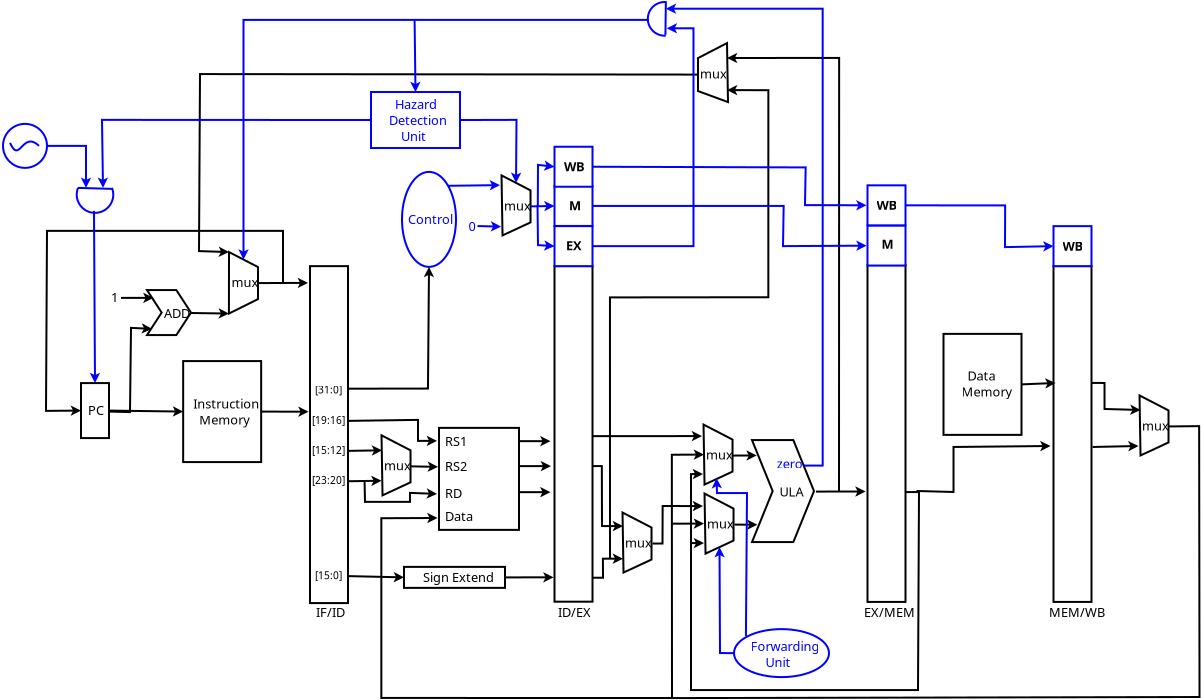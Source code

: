 <?xml version="1.0" encoding="UTF-8"?>
<dia:diagram xmlns:dia="http://www.lysator.liu.se/~alla/dia/">
  <dia:layer name="Segundo Plano" visible="true" active="true">
    <dia:object type="Block Arrow - Chevron" version="1" id="O0">
      <dia:attribute name="obj_pos">
        <dia:point val="8.05,7.2"/>
      </dia:attribute>
      <dia:attribute name="obj_bb">
        <dia:rectangle val="7.958,7.15;10.31,9.5"/>
      </dia:attribute>
      <dia:attribute name="meta">
        <dia:composite type="dict"/>
      </dia:attribute>
      <dia:attribute name="elem_corner">
        <dia:point val="8.05,7.2"/>
      </dia:attribute>
      <dia:attribute name="elem_width">
        <dia:real val="2.2"/>
      </dia:attribute>
      <dia:attribute name="elem_height">
        <dia:real val="2.25"/>
      </dia:attribute>
      <dia:attribute name="line_width">
        <dia:real val="0.1"/>
      </dia:attribute>
      <dia:attribute name="line_colour">
        <dia:color val="#000000"/>
      </dia:attribute>
      <dia:attribute name="fill_colour">
        <dia:color val="#ffffff"/>
      </dia:attribute>
      <dia:attribute name="show_background">
        <dia:boolean val="true"/>
      </dia:attribute>
      <dia:attribute name="line_style">
        <dia:enum val="0"/>
        <dia:real val="1"/>
      </dia:attribute>
      <dia:attribute name="flip_horizontal">
        <dia:boolean val="false"/>
      </dia:attribute>
      <dia:attribute name="flip_vertical">
        <dia:boolean val="false"/>
      </dia:attribute>
      <dia:attribute name="subscale">
        <dia:real val="1"/>
      </dia:attribute>
    </dia:object>
    <dia:object type="Block Arrow - Chevron" version="1" id="O1">
      <dia:attribute name="obj_pos">
        <dia:point val="38.3,14.7"/>
      </dia:attribute>
      <dia:attribute name="obj_bb">
        <dia:rectangle val="38.226,14.65;41.454,19.85"/>
      </dia:attribute>
      <dia:attribute name="meta">
        <dia:composite type="dict"/>
      </dia:attribute>
      <dia:attribute name="elem_corner">
        <dia:point val="38.3,14.7"/>
      </dia:attribute>
      <dia:attribute name="elem_width">
        <dia:real val="3.1"/>
      </dia:attribute>
      <dia:attribute name="elem_height">
        <dia:real val="5.1"/>
      </dia:attribute>
      <dia:attribute name="line_width">
        <dia:real val="0.1"/>
      </dia:attribute>
      <dia:attribute name="line_colour">
        <dia:color val="#000000"/>
      </dia:attribute>
      <dia:attribute name="fill_colour">
        <dia:color val="#ffffff"/>
      </dia:attribute>
      <dia:attribute name="show_background">
        <dia:boolean val="true"/>
      </dia:attribute>
      <dia:attribute name="line_style">
        <dia:enum val="0"/>
        <dia:real val="1"/>
      </dia:attribute>
      <dia:attribute name="flip_horizontal">
        <dia:boolean val="false"/>
      </dia:attribute>
      <dia:attribute name="flip_vertical">
        <dia:boolean val="false"/>
      </dia:attribute>
      <dia:attribute name="subscale">
        <dia:real val="1"/>
      </dia:attribute>
    </dia:object>
    <dia:object type="Standard - Text" version="1" id="O2">
      <dia:attribute name="obj_pos">
        <dia:point val="39.676,17.525"/>
      </dia:attribute>
      <dia:attribute name="obj_bb">
        <dia:rectangle val="39.676,16.885;40.798,17.657"/>
      </dia:attribute>
      <dia:attribute name="text">
        <dia:composite type="text">
          <dia:attribute name="string">
            <dia:string>#ULA#</dia:string>
          </dia:attribute>
          <dia:attribute name="font">
            <dia:font family="sans" style="0" name="Helvetica"/>
          </dia:attribute>
          <dia:attribute name="height">
            <dia:real val="0.8"/>
          </dia:attribute>
          <dia:attribute name="pos">
            <dia:point val="39.676,17.525"/>
          </dia:attribute>
          <dia:attribute name="color">
            <dia:color val="#000000"/>
          </dia:attribute>
          <dia:attribute name="alignment">
            <dia:enum val="0"/>
          </dia:attribute>
        </dia:composite>
      </dia:attribute>
      <dia:attribute name="valign">
        <dia:enum val="3"/>
      </dia:attribute>
    </dia:object>
    <dia:object type="Standard - Box" version="0" id="O3">
      <dia:attribute name="obj_pos">
        <dia:point val="4.75,11.85"/>
      </dia:attribute>
      <dia:attribute name="obj_bb">
        <dia:rectangle val="4.7,11.8;6.2,14.65"/>
      </dia:attribute>
      <dia:attribute name="elem_corner">
        <dia:point val="4.75,11.85"/>
      </dia:attribute>
      <dia:attribute name="elem_width">
        <dia:real val="1.4"/>
      </dia:attribute>
      <dia:attribute name="elem_height">
        <dia:real val="2.75"/>
      </dia:attribute>
      <dia:attribute name="show_background">
        <dia:boolean val="true"/>
      </dia:attribute>
    </dia:object>
    <dia:object type="Standard - Text" version="1" id="O4">
      <dia:attribute name="obj_pos">
        <dia:point val="5.1,13.45"/>
      </dia:attribute>
      <dia:attribute name="obj_bb">
        <dia:rectangle val="5.1,12.81;5.838,13.582"/>
      </dia:attribute>
      <dia:attribute name="text">
        <dia:composite type="text">
          <dia:attribute name="string">
            <dia:string>#PC#</dia:string>
          </dia:attribute>
          <dia:attribute name="font">
            <dia:font family="sans" style="0" name="Helvetica"/>
          </dia:attribute>
          <dia:attribute name="height">
            <dia:real val="0.8"/>
          </dia:attribute>
          <dia:attribute name="pos">
            <dia:point val="5.1,13.45"/>
          </dia:attribute>
          <dia:attribute name="color">
            <dia:color val="#000000"/>
          </dia:attribute>
          <dia:attribute name="alignment">
            <dia:enum val="0"/>
          </dia:attribute>
        </dia:composite>
      </dia:attribute>
      <dia:attribute name="valign">
        <dia:enum val="3"/>
      </dia:attribute>
    </dia:object>
    <dia:object type="Standard - Text" version="1" id="O5">
      <dia:attribute name="obj_pos">
        <dia:point val="8.895,8.595"/>
      </dia:attribute>
      <dia:attribute name="obj_bb">
        <dia:rectangle val="8.895,7.955;10.15,8.727"/>
      </dia:attribute>
      <dia:attribute name="text">
        <dia:composite type="text">
          <dia:attribute name="string">
            <dia:string>#ADD#</dia:string>
          </dia:attribute>
          <dia:attribute name="font">
            <dia:font family="sans" style="0" name="Helvetica"/>
          </dia:attribute>
          <dia:attribute name="height">
            <dia:real val="0.8"/>
          </dia:attribute>
          <dia:attribute name="pos">
            <dia:point val="8.895,8.595"/>
          </dia:attribute>
          <dia:attribute name="color">
            <dia:color val="#000000"/>
          </dia:attribute>
          <dia:attribute name="alignment">
            <dia:enum val="0"/>
          </dia:attribute>
        </dia:composite>
      </dia:attribute>
      <dia:attribute name="valign">
        <dia:enum val="3"/>
      </dia:attribute>
    </dia:object>
    <dia:object type="Standard - Polygon" version="0" id="O6">
      <dia:attribute name="obj_pos">
        <dia:point val="12.15,5.3"/>
      </dia:attribute>
      <dia:attribute name="obj_bb">
        <dia:rectangle val="12.096,5.218;13.65,8.455"/>
      </dia:attribute>
      <dia:attribute name="poly_points">
        <dia:point val="12.15,5.3"/>
        <dia:point val="13.6,6.05"/>
        <dia:point val="13.6,7.65"/>
        <dia:point val="12.146,8.374"/>
      </dia:attribute>
      <dia:attribute name="show_background">
        <dia:boolean val="true"/>
      </dia:attribute>
    </dia:object>
    <dia:object type="Standard - Text" version="1" id="O7">
      <dia:attribute name="obj_pos">
        <dia:point val="12.275,7.05"/>
      </dia:attribute>
      <dia:attribute name="obj_bb">
        <dia:rectangle val="12.275,6.41;13.488,7.183"/>
      </dia:attribute>
      <dia:attribute name="text">
        <dia:composite type="text">
          <dia:attribute name="string">
            <dia:string>#mux#</dia:string>
          </dia:attribute>
          <dia:attribute name="font">
            <dia:font family="sans" style="0" name="Helvetica"/>
          </dia:attribute>
          <dia:attribute name="height">
            <dia:real val="0.8"/>
          </dia:attribute>
          <dia:attribute name="pos">
            <dia:point val="12.275,7.05"/>
          </dia:attribute>
          <dia:attribute name="color">
            <dia:color val="#000000"/>
          </dia:attribute>
          <dia:attribute name="alignment">
            <dia:enum val="0"/>
          </dia:attribute>
        </dia:composite>
      </dia:attribute>
      <dia:attribute name="valign">
        <dia:enum val="3"/>
      </dia:attribute>
    </dia:object>
    <dia:object type="Standard - Line" version="0" id="O8">
      <dia:attribute name="obj_pos">
        <dia:point val="10.2,8.345"/>
      </dia:attribute>
      <dia:attribute name="obj_bb">
        <dia:rectangle val="10.149,8.106;12.258,8.63"/>
      </dia:attribute>
      <dia:attribute name="conn_endpoints">
        <dia:point val="10.2,8.345"/>
        <dia:point val="12.146,8.374"/>
      </dia:attribute>
      <dia:attribute name="numcp">
        <dia:int val="1"/>
      </dia:attribute>
      <dia:attribute name="line_width">
        <dia:real val="0.1"/>
      </dia:attribute>
      <dia:attribute name="end_arrow">
        <dia:enum val="22"/>
      </dia:attribute>
      <dia:attribute name="end_arrow_length">
        <dia:real val="0.3"/>
      </dia:attribute>
      <dia:attribute name="end_arrow_width">
        <dia:real val="0.3"/>
      </dia:attribute>
      <dia:connections>
        <dia:connection handle="1" to="O6" connection="6"/>
      </dia:connections>
    </dia:object>
    <dia:object type="Standard - PolyLine" version="0" id="O9">
      <dia:attribute name="obj_pos">
        <dia:point val="6.15,13.275"/>
      </dia:attribute>
      <dia:attribute name="obj_bb">
        <dia:rectangle val="6.099,8.859;8.412,13.35"/>
      </dia:attribute>
      <dia:attribute name="poly_points">
        <dia:point val="6.15,13.275"/>
        <dia:point val="7.2,13.3"/>
        <dia:point val="7.25,9.09"/>
        <dia:point val="8.3,9.14"/>
      </dia:attribute>
      <dia:attribute name="line_width">
        <dia:real val="0.1"/>
      </dia:attribute>
      <dia:attribute name="end_arrow">
        <dia:enum val="22"/>
      </dia:attribute>
      <dia:attribute name="end_arrow_length">
        <dia:real val="0.3"/>
      </dia:attribute>
      <dia:attribute name="end_arrow_width">
        <dia:real val="0.3"/>
      </dia:attribute>
      <dia:connections>
        <dia:connection handle="0" to="O3" connection="4"/>
      </dia:connections>
    </dia:object>
    <dia:object type="Standard - Box" version="0" id="O10">
      <dia:attribute name="obj_pos">
        <dia:point val="9.858,10.75"/>
      </dia:attribute>
      <dia:attribute name="obj_bb">
        <dia:rectangle val="9.808,10.7;13.808,15.85"/>
      </dia:attribute>
      <dia:attribute name="elem_corner">
        <dia:point val="9.858,10.75"/>
      </dia:attribute>
      <dia:attribute name="elem_width">
        <dia:real val="3.9"/>
      </dia:attribute>
      <dia:attribute name="elem_height">
        <dia:real val="5.05"/>
      </dia:attribute>
      <dia:attribute name="show_background">
        <dia:boolean val="true"/>
      </dia:attribute>
    </dia:object>
    <dia:object type="Standard - Line" version="0" id="O11">
      <dia:attribute name="obj_pos">
        <dia:point val="6.15,13.225"/>
      </dia:attribute>
      <dia:attribute name="obj_bb">
        <dia:rectangle val="6.099,13.008;9.97,13.531"/>
      </dia:attribute>
      <dia:attribute name="conn_endpoints">
        <dia:point val="6.15,13.225"/>
        <dia:point val="9.858,13.275"/>
      </dia:attribute>
      <dia:attribute name="numcp">
        <dia:int val="1"/>
      </dia:attribute>
      <dia:attribute name="line_width">
        <dia:real val="0.1"/>
      </dia:attribute>
      <dia:attribute name="end_arrow">
        <dia:enum val="22"/>
      </dia:attribute>
      <dia:attribute name="end_arrow_length">
        <dia:real val="0.3"/>
      </dia:attribute>
      <dia:attribute name="end_arrow_width">
        <dia:real val="0.3"/>
      </dia:attribute>
      <dia:connections>
        <dia:connection handle="0" to="O3" connection="4"/>
        <dia:connection handle="1" to="O10" connection="3"/>
      </dia:connections>
    </dia:object>
    <dia:object type="Standard - Box" version="0" id="O12">
      <dia:attribute name="obj_pos">
        <dia:point val="16.2,6.003"/>
      </dia:attribute>
      <dia:attribute name="obj_bb">
        <dia:rectangle val="16.15,5.953;18.15,22.9"/>
      </dia:attribute>
      <dia:attribute name="elem_corner">
        <dia:point val="16.2,6.003"/>
      </dia:attribute>
      <dia:attribute name="elem_width">
        <dia:real val="1.9"/>
      </dia:attribute>
      <dia:attribute name="elem_height">
        <dia:real val="16.847"/>
      </dia:attribute>
      <dia:attribute name="show_background">
        <dia:boolean val="true"/>
      </dia:attribute>
    </dia:object>
    <dia:object type="Standard - Text" version="1" id="O13">
      <dia:attribute name="obj_pos">
        <dia:point val="16.5,23.55"/>
      </dia:attribute>
      <dia:attribute name="obj_bb">
        <dia:rectangle val="16.5,22.91;17.995,23.683"/>
      </dia:attribute>
      <dia:attribute name="text">
        <dia:composite type="text">
          <dia:attribute name="string">
            <dia:string>#IF/ID#</dia:string>
          </dia:attribute>
          <dia:attribute name="font">
            <dia:font family="sans" style="0" name="Helvetica"/>
          </dia:attribute>
          <dia:attribute name="height">
            <dia:real val="0.8"/>
          </dia:attribute>
          <dia:attribute name="pos">
            <dia:point val="16.5,23.55"/>
          </dia:attribute>
          <dia:attribute name="color">
            <dia:color val="#000000"/>
          </dia:attribute>
          <dia:attribute name="alignment">
            <dia:enum val="0"/>
          </dia:attribute>
        </dia:composite>
      </dia:attribute>
      <dia:attribute name="valign">
        <dia:enum val="3"/>
      </dia:attribute>
    </dia:object>
    <dia:object type="Standard - Line" version="0" id="O14">
      <dia:attribute name="obj_pos">
        <dia:point val="13.6,6.85"/>
      </dia:attribute>
      <dia:attribute name="obj_bb">
        <dia:rectangle val="13.55,6.58;16.212,7.103"/>
      </dia:attribute>
      <dia:attribute name="conn_endpoints">
        <dia:point val="13.6,6.85"/>
        <dia:point val="16.1,6.84"/>
      </dia:attribute>
      <dia:attribute name="numcp">
        <dia:int val="1"/>
      </dia:attribute>
      <dia:attribute name="line_width">
        <dia:real val="0.1"/>
      </dia:attribute>
      <dia:attribute name="end_arrow">
        <dia:enum val="22"/>
      </dia:attribute>
      <dia:attribute name="end_arrow_length">
        <dia:real val="0.3"/>
      </dia:attribute>
      <dia:attribute name="end_arrow_width">
        <dia:real val="0.3"/>
      </dia:attribute>
      <dia:connections>
        <dia:connection handle="0" to="O6" connection="3"/>
      </dia:connections>
    </dia:object>
    <dia:object type="Standard - Line" version="0" id="O15">
      <dia:attribute name="obj_pos">
        <dia:point val="6.75,7.59"/>
      </dia:attribute>
      <dia:attribute name="obj_bb">
        <dia:rectangle val="6.7,7.328;8.487,7.852"/>
      </dia:attribute>
      <dia:attribute name="conn_endpoints">
        <dia:point val="6.75,7.59"/>
        <dia:point val="8.375,7.59"/>
      </dia:attribute>
      <dia:attribute name="numcp">
        <dia:int val="1"/>
      </dia:attribute>
      <dia:attribute name="line_width">
        <dia:real val="0.1"/>
      </dia:attribute>
      <dia:attribute name="end_arrow">
        <dia:enum val="22"/>
      </dia:attribute>
      <dia:attribute name="end_arrow_length">
        <dia:real val="0.3"/>
      </dia:attribute>
      <dia:attribute name="end_arrow_width">
        <dia:real val="0.3"/>
      </dia:attribute>
    </dia:object>
    <dia:object type="Standard - Text" version="1" id="O16">
      <dia:attribute name="obj_pos">
        <dia:point val="6.25,7.79"/>
      </dia:attribute>
      <dia:attribute name="obj_bb">
        <dia:rectangle val="6.25,7.15;6.6,7.923"/>
      </dia:attribute>
      <dia:attribute name="text">
        <dia:composite type="text">
          <dia:attribute name="string">
            <dia:string>#1#</dia:string>
          </dia:attribute>
          <dia:attribute name="font">
            <dia:font family="sans" style="0" name="Helvetica"/>
          </dia:attribute>
          <dia:attribute name="height">
            <dia:real val="0.8"/>
          </dia:attribute>
          <dia:attribute name="pos">
            <dia:point val="6.25,7.79"/>
          </dia:attribute>
          <dia:attribute name="color">
            <dia:color val="#000000"/>
          </dia:attribute>
          <dia:attribute name="alignment">
            <dia:enum val="0"/>
          </dia:attribute>
        </dia:composite>
      </dia:attribute>
      <dia:attribute name="valign">
        <dia:enum val="3"/>
      </dia:attribute>
    </dia:object>
    <dia:object type="Standard - Text" version="1" id="O17">
      <dia:attribute name="obj_pos">
        <dia:point val="10.358,13.125"/>
      </dia:attribute>
      <dia:attribute name="obj_bb">
        <dia:rectangle val="10.358,12.485;13.406,14.057"/>
      </dia:attribute>
      <dia:attribute name="text">
        <dia:composite type="text">
          <dia:attribute name="string">
            <dia:string>#Instruction
  Memory#</dia:string>
          </dia:attribute>
          <dia:attribute name="font">
            <dia:font family="sans" style="0" name="Helvetica"/>
          </dia:attribute>
          <dia:attribute name="height">
            <dia:real val="0.8"/>
          </dia:attribute>
          <dia:attribute name="pos">
            <dia:point val="10.358,13.125"/>
          </dia:attribute>
          <dia:attribute name="color">
            <dia:color val="#000000"/>
          </dia:attribute>
          <dia:attribute name="alignment">
            <dia:enum val="0"/>
          </dia:attribute>
        </dia:composite>
      </dia:attribute>
      <dia:attribute name="valign">
        <dia:enum val="3"/>
      </dia:attribute>
    </dia:object>
    <dia:object type="Standard - PolyLine" version="0" id="O18">
      <dia:attribute name="obj_pos">
        <dia:point val="14.85,6.845"/>
      </dia:attribute>
      <dia:attribute name="obj_bb">
        <dia:rectangle val="2.95,4.19;14.9,13.49"/>
      </dia:attribute>
      <dia:attribute name="poly_points">
        <dia:point val="14.85,6.845"/>
        <dia:point val="14.85,4.24"/>
        <dia:point val="3.05,4.24"/>
        <dia:point val="3,13.24"/>
        <dia:point val="4.75,13.225"/>
      </dia:attribute>
      <dia:attribute name="line_width">
        <dia:real val="0.1"/>
      </dia:attribute>
      <dia:attribute name="end_arrow">
        <dia:enum val="22"/>
      </dia:attribute>
      <dia:attribute name="end_arrow_length">
        <dia:real val="0.3"/>
      </dia:attribute>
      <dia:attribute name="end_arrow_width">
        <dia:real val="0.3"/>
      </dia:attribute>
      <dia:connections>
        <dia:connection handle="0" to="O14" connection="0"/>
        <dia:connection handle="4" to="O3" connection="3"/>
      </dia:connections>
    </dia:object>
    <dia:object type="Standard - Box" version="0" id="O19">
      <dia:attribute name="obj_pos">
        <dia:point val="28.425,6.003"/>
      </dia:attribute>
      <dia:attribute name="obj_bb">
        <dia:rectangle val="28.375,5.953;30.375,22.83"/>
      </dia:attribute>
      <dia:attribute name="elem_corner">
        <dia:point val="28.425,6.003"/>
      </dia:attribute>
      <dia:attribute name="elem_width">
        <dia:real val="1.9"/>
      </dia:attribute>
      <dia:attribute name="elem_height">
        <dia:real val="16.777"/>
      </dia:attribute>
      <dia:attribute name="show_background">
        <dia:boolean val="true"/>
      </dia:attribute>
    </dia:object>
    <dia:object type="Standard - Text" version="1" id="O20">
      <dia:attribute name="obj_pos">
        <dia:point val="28.6,23.54"/>
      </dia:attribute>
      <dia:attribute name="obj_bb">
        <dia:rectangle val="28.6,22.9;30.253,23.672"/>
      </dia:attribute>
      <dia:attribute name="text">
        <dia:composite type="text">
          <dia:attribute name="string">
            <dia:string>#ID/EX#</dia:string>
          </dia:attribute>
          <dia:attribute name="font">
            <dia:font family="sans" style="0" name="Helvetica"/>
          </dia:attribute>
          <dia:attribute name="height">
            <dia:real val="0.8"/>
          </dia:attribute>
          <dia:attribute name="pos">
            <dia:point val="28.6,23.54"/>
          </dia:attribute>
          <dia:attribute name="color">
            <dia:color val="#000000"/>
          </dia:attribute>
          <dia:attribute name="alignment">
            <dia:enum val="0"/>
          </dia:attribute>
        </dia:composite>
      </dia:attribute>
      <dia:attribute name="valign">
        <dia:enum val="3"/>
      </dia:attribute>
    </dia:object>
    <dia:object type="Standard - Box" version="0" id="O21">
      <dia:attribute name="obj_pos">
        <dia:point val="20.9,21.04"/>
      </dia:attribute>
      <dia:attribute name="obj_bb">
        <dia:rectangle val="20.85,20.99;26,22.14"/>
      </dia:attribute>
      <dia:attribute name="elem_corner">
        <dia:point val="20.9,21.04"/>
      </dia:attribute>
      <dia:attribute name="elem_width">
        <dia:real val="5.05"/>
      </dia:attribute>
      <dia:attribute name="elem_height">
        <dia:real val="1.05"/>
      </dia:attribute>
      <dia:attribute name="show_background">
        <dia:boolean val="true"/>
      </dia:attribute>
    </dia:object>
    <dia:object type="Standard - Text" version="1" id="O22">
      <dia:attribute name="obj_pos">
        <dia:point val="21.85,21.79"/>
      </dia:attribute>
      <dia:attribute name="obj_bb">
        <dia:rectangle val="21.85,21.15;25.21,21.922"/>
      </dia:attribute>
      <dia:attribute name="text">
        <dia:composite type="text">
          <dia:attribute name="string">
            <dia:string>#Sign Extend#</dia:string>
          </dia:attribute>
          <dia:attribute name="font">
            <dia:font family="sans" style="0" name="Helvetica"/>
          </dia:attribute>
          <dia:attribute name="height">
            <dia:real val="0.8"/>
          </dia:attribute>
          <dia:attribute name="pos">
            <dia:point val="21.85,21.79"/>
          </dia:attribute>
          <dia:attribute name="color">
            <dia:color val="#000000"/>
          </dia:attribute>
          <dia:attribute name="alignment">
            <dia:enum val="0"/>
          </dia:attribute>
        </dia:composite>
      </dia:attribute>
      <dia:attribute name="valign">
        <dia:enum val="3"/>
      </dia:attribute>
    </dia:object>
    <dia:object type="Standard - Box" version="0" id="O23">
      <dia:attribute name="obj_pos">
        <dia:point val="22.65,14.09"/>
      </dia:attribute>
      <dia:attribute name="obj_bb">
        <dia:rectangle val="22.6,14.04;26.7,19.24"/>
      </dia:attribute>
      <dia:attribute name="elem_corner">
        <dia:point val="22.65,14.09"/>
      </dia:attribute>
      <dia:attribute name="elem_width">
        <dia:real val="4"/>
      </dia:attribute>
      <dia:attribute name="elem_height">
        <dia:real val="5.1"/>
      </dia:attribute>
      <dia:attribute name="show_background">
        <dia:boolean val="true"/>
      </dia:attribute>
    </dia:object>
    <dia:object type="Standard - Ellipse" version="0" id="O24">
      <dia:attribute name="obj_pos">
        <dia:point val="20.8,1.29"/>
      </dia:attribute>
      <dia:attribute name="obj_bb">
        <dia:rectangle val="20.75,1.24;23.55,6.09"/>
      </dia:attribute>
      <dia:attribute name="elem_corner">
        <dia:point val="20.8,1.29"/>
      </dia:attribute>
      <dia:attribute name="elem_width">
        <dia:real val="2.7"/>
      </dia:attribute>
      <dia:attribute name="elem_height">
        <dia:real val="4.75"/>
      </dia:attribute>
      <dia:attribute name="border_width">
        <dia:real val="0.1"/>
      </dia:attribute>
      <dia:attribute name="border_color">
        <dia:color val="#0000ff"/>
      </dia:attribute>
    </dia:object>
    <dia:object type="Standard - Text" version="1" id="O25">
      <dia:attribute name="obj_pos">
        <dia:point val="21.1,3.89"/>
      </dia:attribute>
      <dia:attribute name="obj_bb">
        <dia:rectangle val="21.1,3.25;23.13,4.022"/>
      </dia:attribute>
      <dia:attribute name="text">
        <dia:composite type="text">
          <dia:attribute name="string">
            <dia:string>#Control#</dia:string>
          </dia:attribute>
          <dia:attribute name="font">
            <dia:font family="sans" style="0" name="Helvetica"/>
          </dia:attribute>
          <dia:attribute name="height">
            <dia:real val="0.8"/>
          </dia:attribute>
          <dia:attribute name="pos">
            <dia:point val="21.1,3.89"/>
          </dia:attribute>
          <dia:attribute name="color">
            <dia:color val="#0000ff"/>
          </dia:attribute>
          <dia:attribute name="alignment">
            <dia:enum val="0"/>
          </dia:attribute>
        </dia:composite>
      </dia:attribute>
      <dia:attribute name="valign">
        <dia:enum val="3"/>
      </dia:attribute>
    </dia:object>
    <dia:object type="Standard - Polygon" version="0" id="O26">
      <dia:attribute name="obj_pos">
        <dia:point val="19.776,14.463"/>
      </dia:attribute>
      <dia:attribute name="obj_bb">
        <dia:rectangle val="19.725,14.38;21.276,17.541"/>
      </dia:attribute>
      <dia:attribute name="poly_points">
        <dia:point val="19.776,14.463"/>
        <dia:point val="21.226,15.213"/>
        <dia:point val="21.226,16.813"/>
        <dia:point val="19.826,17.463"/>
      </dia:attribute>
      <dia:attribute name="show_background">
        <dia:boolean val="true"/>
      </dia:attribute>
    </dia:object>
    <dia:object type="Standard - Text" version="1" id="O27">
      <dia:attribute name="obj_pos">
        <dia:point val="19.901,16.213"/>
      </dia:attribute>
      <dia:attribute name="obj_bb">
        <dia:rectangle val="19.901,15.573;21.114,16.345"/>
      </dia:attribute>
      <dia:attribute name="text">
        <dia:composite type="text">
          <dia:attribute name="string">
            <dia:string>#mux#</dia:string>
          </dia:attribute>
          <dia:attribute name="font">
            <dia:font family="sans" style="0" name="Helvetica"/>
          </dia:attribute>
          <dia:attribute name="height">
            <dia:real val="0.8"/>
          </dia:attribute>
          <dia:attribute name="pos">
            <dia:point val="19.901,16.213"/>
          </dia:attribute>
          <dia:attribute name="color">
            <dia:color val="#000000"/>
          </dia:attribute>
          <dia:attribute name="alignment">
            <dia:enum val="0"/>
          </dia:attribute>
        </dia:composite>
      </dia:attribute>
      <dia:attribute name="valign">
        <dia:enum val="3"/>
      </dia:attribute>
    </dia:object>
    <dia:object type="Standard - Text" version="1" id="O28">
      <dia:attribute name="obj_pos">
        <dia:point val="22.95,14.99"/>
      </dia:attribute>
      <dia:attribute name="obj_bb">
        <dia:rectangle val="22.95,14.35;24.055,15.123"/>
      </dia:attribute>
      <dia:attribute name="text">
        <dia:composite type="text">
          <dia:attribute name="string">
            <dia:string>#RS1#</dia:string>
          </dia:attribute>
          <dia:attribute name="font">
            <dia:font family="sans" style="0" name="Helvetica"/>
          </dia:attribute>
          <dia:attribute name="height">
            <dia:real val="0.8"/>
          </dia:attribute>
          <dia:attribute name="pos">
            <dia:point val="22.95,14.99"/>
          </dia:attribute>
          <dia:attribute name="color">
            <dia:color val="#000000"/>
          </dia:attribute>
          <dia:attribute name="alignment">
            <dia:enum val="0"/>
          </dia:attribute>
        </dia:composite>
      </dia:attribute>
      <dia:attribute name="valign">
        <dia:enum val="3"/>
      </dia:attribute>
    </dia:object>
    <dia:object type="Standard - Text" version="1" id="O29">
      <dia:attribute name="obj_pos">
        <dia:point val="22.95,16.25"/>
      </dia:attribute>
      <dia:attribute name="obj_bb">
        <dia:rectangle val="22.95,15.61;24.055,16.383"/>
      </dia:attribute>
      <dia:attribute name="text">
        <dia:composite type="text">
          <dia:attribute name="string">
            <dia:string>#RS2#</dia:string>
          </dia:attribute>
          <dia:attribute name="font">
            <dia:font family="sans" style="0" name="Helvetica"/>
          </dia:attribute>
          <dia:attribute name="height">
            <dia:real val="0.8"/>
          </dia:attribute>
          <dia:attribute name="pos">
            <dia:point val="22.95,16.25"/>
          </dia:attribute>
          <dia:attribute name="color">
            <dia:color val="#000000"/>
          </dia:attribute>
          <dia:attribute name="alignment">
            <dia:enum val="0"/>
          </dia:attribute>
        </dia:composite>
      </dia:attribute>
      <dia:attribute name="valign">
        <dia:enum val="3"/>
      </dia:attribute>
    </dia:object>
    <dia:object type="Standard - Text" version="1" id="O30">
      <dia:attribute name="obj_pos">
        <dia:point val="22.95,17.59"/>
      </dia:attribute>
      <dia:attribute name="obj_bb">
        <dia:rectangle val="22.95,16.95;23.782,17.723"/>
      </dia:attribute>
      <dia:attribute name="text">
        <dia:composite type="text">
          <dia:attribute name="string">
            <dia:string>#RD#</dia:string>
          </dia:attribute>
          <dia:attribute name="font">
            <dia:font family="sans" style="0" name="Helvetica"/>
          </dia:attribute>
          <dia:attribute name="height">
            <dia:real val="0.8"/>
          </dia:attribute>
          <dia:attribute name="pos">
            <dia:point val="22.95,17.59"/>
          </dia:attribute>
          <dia:attribute name="color">
            <dia:color val="#000000"/>
          </dia:attribute>
          <dia:attribute name="alignment">
            <dia:enum val="0"/>
          </dia:attribute>
        </dia:composite>
      </dia:attribute>
      <dia:attribute name="valign">
        <dia:enum val="3"/>
      </dia:attribute>
    </dia:object>
    <dia:object type="Standard - Text" version="1" id="O31">
      <dia:attribute name="obj_pos">
        <dia:point val="22.95,18.74"/>
      </dia:attribute>
      <dia:attribute name="obj_bb">
        <dia:rectangle val="22.95,18.1;24.27,18.872"/>
      </dia:attribute>
      <dia:attribute name="text">
        <dia:composite type="text">
          <dia:attribute name="string">
            <dia:string>#Data#</dia:string>
          </dia:attribute>
          <dia:attribute name="font">
            <dia:font family="sans" style="0" name="Helvetica"/>
          </dia:attribute>
          <dia:attribute name="height">
            <dia:real val="0.8"/>
          </dia:attribute>
          <dia:attribute name="pos">
            <dia:point val="22.95,18.74"/>
          </dia:attribute>
          <dia:attribute name="color">
            <dia:color val="#000000"/>
          </dia:attribute>
          <dia:attribute name="alignment">
            <dia:enum val="0"/>
          </dia:attribute>
        </dia:composite>
      </dia:attribute>
      <dia:attribute name="valign">
        <dia:enum val="3"/>
      </dia:attribute>
    </dia:object>
    <dia:object type="Standard - Line" version="0" id="O32">
      <dia:attribute name="obj_pos">
        <dia:point val="18.1,15.24"/>
      </dia:attribute>
      <dia:attribute name="obj_bb">
        <dia:rectangle val="18.049,14.957;19.916,15.481"/>
      </dia:attribute>
      <dia:attribute name="conn_endpoints">
        <dia:point val="18.1,15.24"/>
        <dia:point val="19.804,15.212"/>
      </dia:attribute>
      <dia:attribute name="numcp">
        <dia:int val="1"/>
      </dia:attribute>
      <dia:attribute name="line_width">
        <dia:real val="0.1"/>
      </dia:attribute>
      <dia:attribute name="end_arrow">
        <dia:enum val="22"/>
      </dia:attribute>
      <dia:attribute name="end_arrow_length">
        <dia:real val="0.3"/>
      </dia:attribute>
      <dia:attribute name="end_arrow_width">
        <dia:real val="0.3"/>
      </dia:attribute>
    </dia:object>
    <dia:object type="Standard - Line" version="0" id="O33">
      <dia:attribute name="obj_pos">
        <dia:point val="18.076,16.759"/>
      </dia:attribute>
      <dia:attribute name="obj_bb">
        <dia:rectangle val="18.025,16.477;19.891,17.0"/>
      </dia:attribute>
      <dia:attribute name="conn_endpoints">
        <dia:point val="18.076,16.759"/>
        <dia:point val="19.779,16.732"/>
      </dia:attribute>
      <dia:attribute name="numcp">
        <dia:int val="1"/>
      </dia:attribute>
      <dia:attribute name="line_width">
        <dia:real val="0.1"/>
      </dia:attribute>
      <dia:attribute name="end_arrow">
        <dia:enum val="22"/>
      </dia:attribute>
      <dia:attribute name="end_arrow_length">
        <dia:real val="0.3"/>
      </dia:attribute>
      <dia:attribute name="end_arrow_width">
        <dia:real val="0.3"/>
      </dia:attribute>
    </dia:object>
    <dia:object type="Standard - Text" version="1" id="O34">
      <dia:attribute name="obj_pos">
        <dia:point val="16.3,15.4"/>
      </dia:attribute>
      <dia:attribute name="obj_bb">
        <dia:rectangle val="16.3,14.893;17.98,15.505"/>
      </dia:attribute>
      <dia:attribute name="text">
        <dia:composite type="text">
          <dia:attribute name="string">
            <dia:string>#[15:12]#</dia:string>
          </dia:attribute>
          <dia:attribute name="font">
            <dia:font family="sans" style="0" name="Helvetica"/>
          </dia:attribute>
          <dia:attribute name="height">
            <dia:real val="0.635"/>
          </dia:attribute>
          <dia:attribute name="pos">
            <dia:point val="16.3,15.4"/>
          </dia:attribute>
          <dia:attribute name="color">
            <dia:color val="#000000"/>
          </dia:attribute>
          <dia:attribute name="alignment">
            <dia:enum val="0"/>
          </dia:attribute>
        </dia:composite>
      </dia:attribute>
      <dia:attribute name="valign">
        <dia:enum val="3"/>
      </dia:attribute>
    </dia:object>
    <dia:object type="Standard - Text" version="1" id="O35">
      <dia:attribute name="obj_pos">
        <dia:point val="16.3,16.9"/>
      </dia:attribute>
      <dia:attribute name="obj_bb">
        <dia:rectangle val="16.3,16.392;17.98,17.005"/>
      </dia:attribute>
      <dia:attribute name="text">
        <dia:composite type="text">
          <dia:attribute name="string">
            <dia:string>#[23:20]#</dia:string>
          </dia:attribute>
          <dia:attribute name="font">
            <dia:font family="sans" style="0" name="Helvetica"/>
          </dia:attribute>
          <dia:attribute name="height">
            <dia:real val="0.635"/>
          </dia:attribute>
          <dia:attribute name="pos">
            <dia:point val="16.3,16.9"/>
          </dia:attribute>
          <dia:attribute name="color">
            <dia:color val="#000000"/>
          </dia:attribute>
          <dia:attribute name="alignment">
            <dia:enum val="0"/>
          </dia:attribute>
        </dia:composite>
      </dia:attribute>
      <dia:attribute name="valign">
        <dia:enum val="3"/>
      </dia:attribute>
    </dia:object>
    <dia:object type="Standard - Line" version="0" id="O36">
      <dia:attribute name="obj_pos">
        <dia:point val="21.226,16.013"/>
      </dia:attribute>
      <dia:attribute name="obj_bb">
        <dia:rectangle val="21.175,15.77;22.712,16.294"/>
      </dia:attribute>
      <dia:attribute name="conn_endpoints">
        <dia:point val="21.226,16.013"/>
        <dia:point val="22.6,16.04"/>
      </dia:attribute>
      <dia:attribute name="numcp">
        <dia:int val="1"/>
      </dia:attribute>
      <dia:attribute name="line_width">
        <dia:real val="0.1"/>
      </dia:attribute>
      <dia:attribute name="end_arrow">
        <dia:enum val="22"/>
      </dia:attribute>
      <dia:attribute name="end_arrow_length">
        <dia:real val="0.3"/>
      </dia:attribute>
      <dia:attribute name="end_arrow_width">
        <dia:real val="0.3"/>
      </dia:attribute>
      <dia:connections>
        <dia:connection handle="0" to="O26" connection="3"/>
      </dia:connections>
    </dia:object>
    <dia:object type="Standard - Text" version="1" id="O37">
      <dia:attribute name="obj_pos">
        <dia:point val="16.3,13.89"/>
      </dia:attribute>
      <dia:attribute name="obj_bb">
        <dia:rectangle val="16.3,13.383;17.98,13.995"/>
      </dia:attribute>
      <dia:attribute name="text">
        <dia:composite type="text">
          <dia:attribute name="string">
            <dia:string>#[19:16]#</dia:string>
          </dia:attribute>
          <dia:attribute name="font">
            <dia:font family="sans" style="0" name="Helvetica"/>
          </dia:attribute>
          <dia:attribute name="height">
            <dia:real val="0.635"/>
          </dia:attribute>
          <dia:attribute name="pos">
            <dia:point val="16.3,13.89"/>
          </dia:attribute>
          <dia:attribute name="color">
            <dia:color val="#000000"/>
          </dia:attribute>
          <dia:attribute name="alignment">
            <dia:enum val="0"/>
          </dia:attribute>
        </dia:composite>
      </dia:attribute>
      <dia:attribute name="valign">
        <dia:enum val="3"/>
      </dia:attribute>
    </dia:object>
    <dia:object type="Standard - PolyLine" version="0" id="O38">
      <dia:attribute name="obj_pos">
        <dia:point val="18.1,13.74"/>
      </dia:attribute>
      <dia:attribute name="obj_bb">
        <dia:rectangle val="18.049,13.64;22.662,15.002"/>
      </dia:attribute>
      <dia:attribute name="poly_points">
        <dia:point val="18.1,13.74"/>
        <dia:point val="21.6,13.69"/>
        <dia:point val="21.6,14.74"/>
        <dia:point val="22.55,14.74"/>
      </dia:attribute>
      <dia:attribute name="line_width">
        <dia:real val="0.1"/>
      </dia:attribute>
      <dia:attribute name="end_arrow">
        <dia:enum val="22"/>
      </dia:attribute>
      <dia:attribute name="end_arrow_length">
        <dia:real val="0.3"/>
      </dia:attribute>
      <dia:attribute name="end_arrow_width">
        <dia:real val="0.3"/>
      </dia:attribute>
    </dia:object>
    <dia:object type="Standard - PolyLine" version="0" id="O39">
      <dia:attribute name="obj_pos">
        <dia:point val="18.928,16.746"/>
      </dia:attribute>
      <dia:attribute name="obj_bb">
        <dia:rectangle val="18.877,16.695;22.662,17.84"/>
      </dia:attribute>
      <dia:attribute name="poly_points">
        <dia:point val="18.928,16.746"/>
        <dia:point val="18.95,17.79"/>
        <dia:point val="21.2,17.79"/>
        <dia:point val="21.2,17.34"/>
        <dia:point val="22.55,17.39"/>
      </dia:attribute>
      <dia:attribute name="end_arrow">
        <dia:enum val="22"/>
      </dia:attribute>
      <dia:attribute name="end_arrow_length">
        <dia:real val="0.3"/>
      </dia:attribute>
      <dia:attribute name="end_arrow_width">
        <dia:real val="0.3"/>
      </dia:attribute>
      <dia:connections>
        <dia:connection handle="0" to="O33" connection="0"/>
      </dia:connections>
    </dia:object>
    <dia:object type="Standard - Box" version="0" id="O40">
      <dia:attribute name="obj_pos">
        <dia:point val="44.075,5.953"/>
      </dia:attribute>
      <dia:attribute name="obj_bb">
        <dia:rectangle val="44.025,5.903;46.025,22.842"/>
      </dia:attribute>
      <dia:attribute name="elem_corner">
        <dia:point val="44.075,5.953"/>
      </dia:attribute>
      <dia:attribute name="elem_width">
        <dia:real val="1.9"/>
      </dia:attribute>
      <dia:attribute name="elem_height">
        <dia:real val="16.839"/>
      </dia:attribute>
      <dia:attribute name="show_background">
        <dia:boolean val="true"/>
      </dia:attribute>
    </dia:object>
    <dia:object type="Standard - Text" version="1" id="O41">
      <dia:attribute name="obj_pos">
        <dia:point val="43.9,23.552"/>
      </dia:attribute>
      <dia:attribute name="obj_bb">
        <dia:rectangle val="43.9,22.912;46.223,23.685"/>
      </dia:attribute>
      <dia:attribute name="text">
        <dia:composite type="text">
          <dia:attribute name="string">
            <dia:string>#EX/MEM#</dia:string>
          </dia:attribute>
          <dia:attribute name="font">
            <dia:font family="sans" style="0" name="Helvetica"/>
          </dia:attribute>
          <dia:attribute name="height">
            <dia:real val="0.8"/>
          </dia:attribute>
          <dia:attribute name="pos">
            <dia:point val="43.9,23.552"/>
          </dia:attribute>
          <dia:attribute name="color">
            <dia:color val="#000000"/>
          </dia:attribute>
          <dia:attribute name="alignment">
            <dia:enum val="0"/>
          </dia:attribute>
        </dia:composite>
      </dia:attribute>
      <dia:attribute name="valign">
        <dia:enum val="3"/>
      </dia:attribute>
    </dia:object>
    <dia:object type="Standard - Box" version="0" id="O42">
      <dia:attribute name="obj_pos">
        <dia:point val="53.375,6.003"/>
      </dia:attribute>
      <dia:attribute name="obj_bb">
        <dia:rectangle val="53.325,5.953;55.325,22.842"/>
      </dia:attribute>
      <dia:attribute name="elem_corner">
        <dia:point val="53.375,6.003"/>
      </dia:attribute>
      <dia:attribute name="elem_width">
        <dia:real val="1.9"/>
      </dia:attribute>
      <dia:attribute name="elem_height">
        <dia:real val="16.789"/>
      </dia:attribute>
      <dia:attribute name="show_background">
        <dia:boolean val="true"/>
      </dia:attribute>
    </dia:object>
    <dia:object type="Standard - Text" version="1" id="O43">
      <dia:attribute name="obj_pos">
        <dia:point val="53.15,23.552"/>
      </dia:attribute>
      <dia:attribute name="obj_bb">
        <dia:rectangle val="53.15,22.912;55.695,23.685"/>
      </dia:attribute>
      <dia:attribute name="text">
        <dia:composite type="text">
          <dia:attribute name="string">
            <dia:string>#MEM/WB#</dia:string>
          </dia:attribute>
          <dia:attribute name="font">
            <dia:font family="sans" style="0" name="Helvetica"/>
          </dia:attribute>
          <dia:attribute name="height">
            <dia:real val="0.8"/>
          </dia:attribute>
          <dia:attribute name="pos">
            <dia:point val="53.15,23.552"/>
          </dia:attribute>
          <dia:attribute name="color">
            <dia:color val="#000000"/>
          </dia:attribute>
          <dia:attribute name="alignment">
            <dia:enum val="0"/>
          </dia:attribute>
        </dia:composite>
      </dia:attribute>
      <dia:attribute name="valign">
        <dia:enum val="3"/>
      </dia:attribute>
    </dia:object>
    <dia:object type="Standard - Ellipse" version="0" id="O44">
      <dia:attribute name="obj_pos">
        <dia:point val="37.4,24.152"/>
      </dia:attribute>
      <dia:attribute name="obj_bb">
        <dia:rectangle val="37.35,24.102;42.2,26.602"/>
      </dia:attribute>
      <dia:attribute name="elem_corner">
        <dia:point val="37.4,24.152"/>
      </dia:attribute>
      <dia:attribute name="elem_width">
        <dia:real val="4.75"/>
      </dia:attribute>
      <dia:attribute name="elem_height">
        <dia:real val="2.4"/>
      </dia:attribute>
      <dia:attribute name="border_width">
        <dia:real val="0.1"/>
      </dia:attribute>
      <dia:attribute name="border_color">
        <dia:color val="#0000ff"/>
      </dia:attribute>
    </dia:object>
    <dia:object type="Standard - Text" version="1" id="O45">
      <dia:attribute name="obj_pos">
        <dia:point val="38.225,25.252"/>
      </dia:attribute>
      <dia:attribute name="obj_bb">
        <dia:rectangle val="38.225,24.612;41.393,26.185"/>
      </dia:attribute>
      <dia:attribute name="text">
        <dia:composite type="text">
          <dia:attribute name="string">
            <dia:string>#Forwarding
     Unit#</dia:string>
          </dia:attribute>
          <dia:attribute name="font">
            <dia:font family="sans" style="0" name="Helvetica"/>
          </dia:attribute>
          <dia:attribute name="height">
            <dia:real val="0.8"/>
          </dia:attribute>
          <dia:attribute name="pos">
            <dia:point val="38.225,25.252"/>
          </dia:attribute>
          <dia:attribute name="color">
            <dia:color val="#0000ff"/>
          </dia:attribute>
          <dia:attribute name="alignment">
            <dia:enum val="0"/>
          </dia:attribute>
        </dia:composite>
      </dia:attribute>
      <dia:attribute name="valign">
        <dia:enum val="3"/>
      </dia:attribute>
    </dia:object>
    <dia:object type="Standard - Text" version="1" id="O46">
      <dia:attribute name="obj_pos">
        <dia:point val="16.45,21.652"/>
      </dia:attribute>
      <dia:attribute name="obj_bb">
        <dia:rectangle val="16.45,21.145;17.853,21.757"/>
      </dia:attribute>
      <dia:attribute name="text">
        <dia:composite type="text">
          <dia:attribute name="string">
            <dia:string>#[15:0]#</dia:string>
          </dia:attribute>
          <dia:attribute name="font">
            <dia:font family="sans" style="0" name="Helvetica"/>
          </dia:attribute>
          <dia:attribute name="height">
            <dia:real val="0.635"/>
          </dia:attribute>
          <dia:attribute name="pos">
            <dia:point val="16.45,21.652"/>
          </dia:attribute>
          <dia:attribute name="color">
            <dia:color val="#000000"/>
          </dia:attribute>
          <dia:attribute name="alignment">
            <dia:enum val="0"/>
          </dia:attribute>
        </dia:composite>
      </dia:attribute>
      <dia:attribute name="valign">
        <dia:enum val="3"/>
      </dia:attribute>
    </dia:object>
    <dia:object type="Standard - Line" version="0" id="O47">
      <dia:attribute name="obj_pos">
        <dia:point val="18.15,21.502"/>
      </dia:attribute>
      <dia:attribute name="obj_bb">
        <dia:rectangle val="18.099,21.294;21.012,21.817"/>
      </dia:attribute>
      <dia:attribute name="conn_endpoints">
        <dia:point val="18.15,21.502"/>
        <dia:point val="20.9,21.565"/>
      </dia:attribute>
      <dia:attribute name="numcp">
        <dia:int val="1"/>
      </dia:attribute>
      <dia:attribute name="end_arrow">
        <dia:enum val="22"/>
      </dia:attribute>
      <dia:attribute name="end_arrow_length">
        <dia:real val="0.3"/>
      </dia:attribute>
      <dia:attribute name="end_arrow_width">
        <dia:real val="0.3"/>
      </dia:attribute>
      <dia:connections>
        <dia:connection handle="1" to="O21" connection="3"/>
      </dia:connections>
    </dia:object>
    <dia:object type="Standard - Line" version="0" id="O48">
      <dia:attribute name="obj_pos">
        <dia:point val="25.95,21.565"/>
      </dia:attribute>
      <dia:attribute name="obj_bb">
        <dia:rectangle val="25.9,21.302;28.488,21.826"/>
      </dia:attribute>
      <dia:attribute name="conn_endpoints">
        <dia:point val="25.95,21.565"/>
        <dia:point val="28.376,21.563"/>
      </dia:attribute>
      <dia:attribute name="numcp">
        <dia:int val="1"/>
      </dia:attribute>
      <dia:attribute name="end_arrow">
        <dia:enum val="22"/>
      </dia:attribute>
      <dia:attribute name="end_arrow_length">
        <dia:real val="0.3"/>
      </dia:attribute>
      <dia:attribute name="end_arrow_width">
        <dia:real val="0.3"/>
      </dia:attribute>
      <dia:connections>
        <dia:connection handle="0" to="O21" connection="4"/>
      </dia:connections>
    </dia:object>
    <dia:object type="Standard - Polygon" version="0" id="O49">
      <dia:attribute name="obj_pos">
        <dia:point val="35.926,17.375"/>
      </dia:attribute>
      <dia:attribute name="obj_bb">
        <dia:rectangle val="35.875,17.292;37.426,20.453"/>
      </dia:attribute>
      <dia:attribute name="poly_points">
        <dia:point val="35.926,17.375"/>
        <dia:point val="37.377,18.125"/>
        <dia:point val="37.377,19.725"/>
        <dia:point val="35.977,20.375"/>
      </dia:attribute>
      <dia:attribute name="show_background">
        <dia:boolean val="true"/>
      </dia:attribute>
    </dia:object>
    <dia:object type="Standard - Text" version="1" id="O50">
      <dia:attribute name="obj_pos">
        <dia:point val="36.051,19.125"/>
      </dia:attribute>
      <dia:attribute name="obj_bb">
        <dia:rectangle val="36.051,18.485;37.264,19.258"/>
      </dia:attribute>
      <dia:attribute name="text">
        <dia:composite type="text">
          <dia:attribute name="string">
            <dia:string>#mux#</dia:string>
          </dia:attribute>
          <dia:attribute name="font">
            <dia:font family="sans" style="0" name="Helvetica"/>
          </dia:attribute>
          <dia:attribute name="height">
            <dia:real val="0.8"/>
          </dia:attribute>
          <dia:attribute name="pos">
            <dia:point val="36.051,19.125"/>
          </dia:attribute>
          <dia:attribute name="color">
            <dia:color val="#000000"/>
          </dia:attribute>
          <dia:attribute name="alignment">
            <dia:enum val="0"/>
          </dia:attribute>
        </dia:composite>
      </dia:attribute>
      <dia:attribute name="valign">
        <dia:enum val="3"/>
      </dia:attribute>
    </dia:object>
    <dia:object type="Standard - Line" version="0" id="O51">
      <dia:attribute name="obj_pos">
        <dia:point val="26.7,16.002"/>
      </dia:attribute>
      <dia:attribute name="obj_bb">
        <dia:rectangle val="26.65,15.74;28.362,16.264"/>
      </dia:attribute>
      <dia:attribute name="conn_endpoints">
        <dia:point val="26.7,16.002"/>
        <dia:point val="28.25,16.002"/>
      </dia:attribute>
      <dia:attribute name="numcp">
        <dia:int val="1"/>
      </dia:attribute>
      <dia:attribute name="end_arrow">
        <dia:enum val="22"/>
      </dia:attribute>
      <dia:attribute name="end_arrow_length">
        <dia:real val="0.3"/>
      </dia:attribute>
      <dia:attribute name="end_arrow_width">
        <dia:real val="0.3"/>
      </dia:attribute>
    </dia:object>
    <dia:object type="Standard - Line" version="0" id="O52">
      <dia:attribute name="obj_pos">
        <dia:point val="26.675,14.754"/>
      </dia:attribute>
      <dia:attribute name="obj_bb">
        <dia:rectangle val="26.625,14.492;28.337,15.016"/>
      </dia:attribute>
      <dia:attribute name="conn_endpoints">
        <dia:point val="26.675,14.754"/>
        <dia:point val="28.225,14.754"/>
      </dia:attribute>
      <dia:attribute name="numcp">
        <dia:int val="1"/>
      </dia:attribute>
      <dia:attribute name="end_arrow">
        <dia:enum val="22"/>
      </dia:attribute>
      <dia:attribute name="end_arrow_length">
        <dia:real val="0.3"/>
      </dia:attribute>
      <dia:attribute name="end_arrow_width">
        <dia:real val="0.3"/>
      </dia:attribute>
    </dia:object>
    <dia:object type="Standard - Line" version="0" id="O53">
      <dia:attribute name="obj_pos">
        <dia:point val="26.675,17.304"/>
      </dia:attribute>
      <dia:attribute name="obj_bb">
        <dia:rectangle val="26.625,17.042;28.337,17.566"/>
      </dia:attribute>
      <dia:attribute name="conn_endpoints">
        <dia:point val="26.675,17.304"/>
        <dia:point val="28.225,17.304"/>
      </dia:attribute>
      <dia:attribute name="numcp">
        <dia:int val="1"/>
      </dia:attribute>
      <dia:attribute name="end_arrow">
        <dia:enum val="22"/>
      </dia:attribute>
      <dia:attribute name="end_arrow_length">
        <dia:real val="0.3"/>
      </dia:attribute>
      <dia:attribute name="end_arrow_width">
        <dia:real val="0.3"/>
      </dia:attribute>
    </dia:object>
    <dia:object type="Standard - PolyLine" version="0" id="O54">
      <dia:attribute name="obj_pos">
        <dia:point val="41.5,17.275"/>
      </dia:attribute>
      <dia:attribute name="obj_bb">
        <dia:rectangle val="41.45,17.01;44.091,17.534"/>
      </dia:attribute>
      <dia:attribute name="poly_points">
        <dia:point val="41.5,17.275"/>
        <dia:point val="43.979,17.271"/>
      </dia:attribute>
      <dia:attribute name="line_width">
        <dia:real val="0.1"/>
      </dia:attribute>
      <dia:attribute name="end_arrow">
        <dia:enum val="22"/>
      </dia:attribute>
      <dia:attribute name="end_arrow_length">
        <dia:real val="0.3"/>
      </dia:attribute>
      <dia:attribute name="end_arrow_width">
        <dia:real val="0.3"/>
      </dia:attribute>
    </dia:object>
    <dia:object type="Standard - PolyLine" version="0" id="O55">
      <dia:attribute name="obj_pos">
        <dia:point val="46,17.3"/>
      </dia:attribute>
      <dia:attribute name="obj_bb">
        <dia:rectangle val="35.2,17.25;46.7,27.25"/>
      </dia:attribute>
      <dia:attribute name="poly_points">
        <dia:point val="46,17.3"/>
        <dia:point val="46.65,17.3"/>
        <dia:point val="46.6,27.2"/>
        <dia:point val="35.25,27.2"/>
        <dia:point val="35.25,19.85"/>
        <dia:point val="35.9,19.85"/>
      </dia:attribute>
      <dia:attribute name="line_width">
        <dia:real val="0.1"/>
      </dia:attribute>
      <dia:attribute name="end_arrow">
        <dia:enum val="22"/>
      </dia:attribute>
      <dia:attribute name="end_arrow_length">
        <dia:real val="0.3"/>
      </dia:attribute>
      <dia:attribute name="end_arrow_width">
        <dia:real val="0.3"/>
      </dia:attribute>
    </dia:object>
    <dia:object type="Standard - PolyLine" version="0" id="O56">
      <dia:attribute name="obj_pos">
        <dia:point val="37.4,25.352"/>
      </dia:attribute>
      <dia:attribute name="obj_bb">
        <dia:rectangle val="36.416,19.938;37.45,25.402"/>
      </dia:attribute>
      <dia:attribute name="poly_points">
        <dia:point val="37.4,25.352"/>
        <dia:point val="36.7,25.35"/>
        <dia:point val="36.676,20.05"/>
      </dia:attribute>
      <dia:attribute name="line_color">
        <dia:color val="#0000ff"/>
      </dia:attribute>
      <dia:attribute name="end_arrow">
        <dia:enum val="22"/>
      </dia:attribute>
      <dia:attribute name="end_arrow_length">
        <dia:real val="0.3"/>
      </dia:attribute>
      <dia:attribute name="end_arrow_width">
        <dia:real val="0.3"/>
      </dia:attribute>
      <dia:connections>
        <dia:connection handle="0" to="O44" connection="3"/>
        <dia:connection handle="2" to="O49" connection="5"/>
      </dia:connections>
    </dia:object>
    <dia:object type="Standard - Line" version="0" id="O57">
      <dia:attribute name="obj_pos">
        <dia:point val="37.426,18.925"/>
      </dia:attribute>
      <dia:attribute name="obj_bb">
        <dia:rectangle val="37.376,18.668;38.682,19.192"/>
      </dia:attribute>
      <dia:attribute name="conn_endpoints">
        <dia:point val="37.426,18.925"/>
        <dia:point val="38.57,18.933"/>
      </dia:attribute>
      <dia:attribute name="numcp">
        <dia:int val="1"/>
      </dia:attribute>
      <dia:attribute name="end_arrow">
        <dia:enum val="22"/>
      </dia:attribute>
      <dia:attribute name="end_arrow_length">
        <dia:real val="0.3"/>
      </dia:attribute>
      <dia:attribute name="end_arrow_width">
        <dia:real val="0.3"/>
      </dia:attribute>
      <dia:connections>
        <dia:connection handle="0" to="O49" connection="3"/>
      </dia:connections>
    </dia:object>
    <dia:object type="Standard - Polygon" version="0" id="O58">
      <dia:attribute name="obj_pos">
        <dia:point val="35.877,13.925"/>
      </dia:attribute>
      <dia:attribute name="obj_bb">
        <dia:rectangle val="35.825,13.842;37.377,17.003"/>
      </dia:attribute>
      <dia:attribute name="poly_points">
        <dia:point val="35.877,13.925"/>
        <dia:point val="37.327,14.675"/>
        <dia:point val="37.327,16.275"/>
        <dia:point val="35.926,16.925"/>
      </dia:attribute>
      <dia:attribute name="show_background">
        <dia:boolean val="true"/>
      </dia:attribute>
    </dia:object>
    <dia:object type="Standard - Text" version="1" id="O59">
      <dia:attribute name="obj_pos">
        <dia:point val="36.002,15.675"/>
      </dia:attribute>
      <dia:attribute name="obj_bb">
        <dia:rectangle val="36.002,15.035;37.214,15.808"/>
      </dia:attribute>
      <dia:attribute name="text">
        <dia:composite type="text">
          <dia:attribute name="string">
            <dia:string>#mux#</dia:string>
          </dia:attribute>
          <dia:attribute name="font">
            <dia:font family="sans" style="0" name="Helvetica"/>
          </dia:attribute>
          <dia:attribute name="height">
            <dia:real val="0.8"/>
          </dia:attribute>
          <dia:attribute name="pos">
            <dia:point val="36.002,15.675"/>
          </dia:attribute>
          <dia:attribute name="color">
            <dia:color val="#000000"/>
          </dia:attribute>
          <dia:attribute name="alignment">
            <dia:enum val="0"/>
          </dia:attribute>
        </dia:composite>
      </dia:attribute>
      <dia:attribute name="valign">
        <dia:enum val="3"/>
      </dia:attribute>
    </dia:object>
    <dia:object type="Standard - Line" version="0" id="O60">
      <dia:attribute name="obj_pos">
        <dia:point val="30.325,14.504"/>
      </dia:attribute>
      <dia:attribute name="obj_bb">
        <dia:rectangle val="30.275,14.239;35.912,14.762"/>
      </dia:attribute>
      <dia:attribute name="conn_endpoints">
        <dia:point val="30.325,14.504"/>
        <dia:point val="35.8,14.5"/>
      </dia:attribute>
      <dia:attribute name="numcp">
        <dia:int val="1"/>
      </dia:attribute>
      <dia:attribute name="end_arrow">
        <dia:enum val="22"/>
      </dia:attribute>
      <dia:attribute name="end_arrow_length">
        <dia:real val="0.3"/>
      </dia:attribute>
      <dia:attribute name="end_arrow_width">
        <dia:real val="0.3"/>
      </dia:attribute>
    </dia:object>
    <dia:object type="Standard - PolyLine" version="0" id="O61">
      <dia:attribute name="obj_pos">
        <dia:point val="30.3,16.002"/>
      </dia:attribute>
      <dia:attribute name="obj_bb">
        <dia:rectangle val="30.25,15.948;31.962,19.262"/>
      </dia:attribute>
      <dia:attribute name="poly_points">
        <dia:point val="30.3,16.002"/>
        <dia:point val="30.792,15.998"/>
        <dia:point val="30.8,19"/>
        <dia:point val="31.85,19"/>
      </dia:attribute>
      <dia:attribute name="end_arrow">
        <dia:enum val="22"/>
      </dia:attribute>
      <dia:attribute name="end_arrow_length">
        <dia:real val="0.3"/>
      </dia:attribute>
      <dia:attribute name="end_arrow_width">
        <dia:real val="0.3"/>
      </dia:attribute>
    </dia:object>
    <dia:object type="Standard - Line" version="0" id="O62">
      <dia:attribute name="obj_pos">
        <dia:point val="37.327,15.475"/>
      </dia:attribute>
      <dia:attribute name="obj_bb">
        <dia:rectangle val="37.276,15.209;38.646,15.732"/>
      </dia:attribute>
      <dia:attribute name="conn_endpoints">
        <dia:point val="37.327,15.475"/>
        <dia:point val="38.535,15.468"/>
      </dia:attribute>
      <dia:attribute name="numcp">
        <dia:int val="1"/>
      </dia:attribute>
      <dia:attribute name="end_arrow">
        <dia:enum val="22"/>
      </dia:attribute>
      <dia:attribute name="end_arrow_length">
        <dia:real val="0.3"/>
      </dia:attribute>
      <dia:attribute name="end_arrow_width">
        <dia:real val="0.3"/>
      </dia:attribute>
      <dia:connections>
        <dia:connection handle="0" to="O58" connection="3"/>
      </dia:connections>
    </dia:object>
    <dia:object type="Standard - Polygon" version="0" id="O63">
      <dia:attribute name="obj_pos">
        <dia:point val="31.826,18.323"/>
      </dia:attribute>
      <dia:attribute name="obj_bb">
        <dia:rectangle val="31.775,18.24;33.326,21.401"/>
      </dia:attribute>
      <dia:attribute name="poly_points">
        <dia:point val="31.826,18.323"/>
        <dia:point val="33.276,19.073"/>
        <dia:point val="33.276,20.673"/>
        <dia:point val="31.876,21.323"/>
      </dia:attribute>
      <dia:attribute name="show_background">
        <dia:boolean val="true"/>
      </dia:attribute>
    </dia:object>
    <dia:object type="Standard - Text" version="1" id="O64">
      <dia:attribute name="obj_pos">
        <dia:point val="31.951,20.073"/>
      </dia:attribute>
      <dia:attribute name="obj_bb">
        <dia:rectangle val="31.951,19.433;33.164,20.205"/>
      </dia:attribute>
      <dia:attribute name="text">
        <dia:composite type="text">
          <dia:attribute name="string">
            <dia:string>#mux#</dia:string>
          </dia:attribute>
          <dia:attribute name="font">
            <dia:font family="sans" style="0" name="Helvetica"/>
          </dia:attribute>
          <dia:attribute name="height">
            <dia:real val="0.8"/>
          </dia:attribute>
          <dia:attribute name="pos">
            <dia:point val="31.951,20.073"/>
          </dia:attribute>
          <dia:attribute name="color">
            <dia:color val="#000000"/>
          </dia:attribute>
          <dia:attribute name="alignment">
            <dia:enum val="0"/>
          </dia:attribute>
        </dia:composite>
      </dia:attribute>
      <dia:attribute name="valign">
        <dia:enum val="3"/>
      </dia:attribute>
    </dia:object>
    <dia:object type="Standard - PolyLine" version="0" id="O65">
      <dia:attribute name="obj_pos">
        <dia:point val="30.35,21.582"/>
      </dia:attribute>
      <dia:attribute name="obj_bb">
        <dia:rectangle val="30.3,20.37;31.962,21.632"/>
      </dia:attribute>
      <dia:attribute name="poly_points">
        <dia:point val="30.35,21.582"/>
        <dia:point val="30.85,21.582"/>
        <dia:point val="30.845,20.63"/>
        <dia:point val="31.85,20.632"/>
      </dia:attribute>
      <dia:attribute name="end_arrow">
        <dia:enum val="22"/>
      </dia:attribute>
      <dia:attribute name="end_arrow_length">
        <dia:real val="0.3"/>
      </dia:attribute>
      <dia:attribute name="end_arrow_width">
        <dia:real val="0.3"/>
      </dia:attribute>
    </dia:object>
    <dia:object type="Standard - PolyLine" version="0" id="O66">
      <dia:attribute name="obj_pos">
        <dia:point val="33.326,19.873"/>
      </dia:attribute>
      <dia:attribute name="obj_bb">
        <dia:rectangle val="33.276,17.737;35.962,19.923"/>
      </dia:attribute>
      <dia:attribute name="poly_points">
        <dia:point val="33.326,19.873"/>
        <dia:point val="33.825,19.873"/>
        <dia:point val="33.832,17.996"/>
        <dia:point val="35.85,18"/>
      </dia:attribute>
      <dia:attribute name="end_arrow">
        <dia:enum val="22"/>
      </dia:attribute>
      <dia:attribute name="end_arrow_length">
        <dia:real val="0.3"/>
      </dia:attribute>
      <dia:attribute name="end_arrow_width">
        <dia:real val="0.3"/>
      </dia:attribute>
      <dia:connections>
        <dia:connection handle="0" to="O63" connection="3"/>
      </dia:connections>
    </dia:object>
    <dia:object type="Standard - PolyLine" version="0" id="O67">
      <dia:attribute name="obj_pos">
        <dia:point val="35.25,19.9"/>
      </dia:attribute>
      <dia:attribute name="obj_bb">
        <dia:rectangle val="35.2,16.138;35.962,19.95"/>
      </dia:attribute>
      <dia:attribute name="poly_points">
        <dia:point val="35.25,19.9"/>
        <dia:point val="35.25,16.4"/>
        <dia:point val="35.85,16.4"/>
      </dia:attribute>
      <dia:attribute name="end_arrow">
        <dia:enum val="22"/>
      </dia:attribute>
      <dia:attribute name="end_arrow_length">
        <dia:real val="0.3"/>
      </dia:attribute>
      <dia:attribute name="end_arrow_width">
        <dia:real val="0.3"/>
      </dia:attribute>
    </dia:object>
    <dia:object type="Standard - PolyLine" version="0" id="O68">
      <dia:attribute name="obj_pos">
        <dia:point val="59.126,14.018"/>
      </dia:attribute>
      <dia:attribute name="obj_bb">
        <dia:rectangle val="34.242,13.953;60.727,27.65"/>
      </dia:attribute>
      <dia:attribute name="poly_points">
        <dia:point val="59.126,14.018"/>
        <dia:point val="60.657,14.003"/>
        <dia:point val="60.676,27.545"/>
        <dia:point val="34.3,27.6"/>
        <dia:point val="34.292,15.433"/>
        <dia:point val="35.901,15.425"/>
      </dia:attribute>
      <dia:attribute name="line_width">
        <dia:real val="0.1"/>
      </dia:attribute>
      <dia:attribute name="end_arrow">
        <dia:enum val="22"/>
      </dia:attribute>
      <dia:attribute name="end_arrow_length">
        <dia:real val="0.3"/>
      </dia:attribute>
      <dia:attribute name="end_arrow_width">
        <dia:real val="0.3"/>
      </dia:attribute>
      <dia:connections>
        <dia:connection handle="0" to="O78" connection="3"/>
        <dia:connection handle="5" to="O58" connection="7"/>
      </dia:connections>
    </dia:object>
    <dia:object type="Standard - Line" version="0" id="O69">
      <dia:attribute name="obj_pos">
        <dia:point val="34.313,18.88"/>
      </dia:attribute>
      <dia:attribute name="obj_bb">
        <dia:rectangle val="34.263,18.615;36.013,19.138"/>
      </dia:attribute>
      <dia:attribute name="conn_endpoints">
        <dia:point val="34.313,18.88"/>
        <dia:point val="35.901,18.875"/>
      </dia:attribute>
      <dia:attribute name="numcp">
        <dia:int val="1"/>
      </dia:attribute>
      <dia:attribute name="end_arrow">
        <dia:enum val="22"/>
      </dia:attribute>
      <dia:attribute name="end_arrow_length">
        <dia:real val="0.3"/>
      </dia:attribute>
      <dia:attribute name="end_arrow_width">
        <dia:real val="0.3"/>
      </dia:attribute>
      <dia:connections>
        <dia:connection handle="1" to="O49" connection="7"/>
      </dia:connections>
    </dia:object>
    <dia:object type="Standard - PolyLine" version="0" id="O70">
      <dia:attribute name="obj_pos">
        <dia:point val="37.996,24.504"/>
      </dia:attribute>
      <dia:attribute name="obj_bb">
        <dia:rectangle val="36.278,16.488;38.1,24.554"/>
      </dia:attribute>
      <dia:attribute name="poly_points">
        <dia:point val="37.996,24.504"/>
        <dia:point val="38.05,17.35"/>
        <dia:point val="36.55,17.35"/>
        <dia:point val="36.526,16.6"/>
      </dia:attribute>
      <dia:attribute name="line_color">
        <dia:color val="#0000ff"/>
      </dia:attribute>
      <dia:attribute name="end_arrow">
        <dia:enum val="22"/>
      </dia:attribute>
      <dia:attribute name="end_arrow_length">
        <dia:real val="0.3"/>
      </dia:attribute>
      <dia:attribute name="end_arrow_width">
        <dia:real val="0.3"/>
      </dia:attribute>
      <dia:connections>
        <dia:connection handle="0" to="O44" connection="0"/>
        <dia:connection handle="3" to="O58" connection="5"/>
      </dia:connections>
    </dia:object>
    <dia:object type="Standard - Polygon" version="0" id="O71">
      <dia:attribute name="obj_pos">
        <dia:point val="35.6,-4.4"/>
      </dia:attribute>
      <dia:attribute name="obj_bb">
        <dia:rectangle val="35.55,-5.231;37.151,-2.128"/>
      </dia:attribute>
      <dia:attribute name="poly_points">
        <dia:point val="35.6,-4.4"/>
        <dia:point val="37.05,-5.15"/>
        <dia:point val="37.1,-2.2"/>
        <dia:point val="35.6,-2.75"/>
      </dia:attribute>
      <dia:attribute name="show_background">
        <dia:boolean val="true"/>
      </dia:attribute>
    </dia:object>
    <dia:object type="Standard - Text" version="1" id="O72">
      <dia:attribute name="obj_pos">
        <dia:point val="35.7,-3.375"/>
      </dia:attribute>
      <dia:attribute name="obj_bb">
        <dia:rectangle val="35.7,-4.015;36.913,-3.242"/>
      </dia:attribute>
      <dia:attribute name="text">
        <dia:composite type="text">
          <dia:attribute name="string">
            <dia:string>#mux#</dia:string>
          </dia:attribute>
          <dia:attribute name="font">
            <dia:font family="sans" style="0" name="Helvetica"/>
          </dia:attribute>
          <dia:attribute name="height">
            <dia:real val="0.8"/>
          </dia:attribute>
          <dia:attribute name="pos">
            <dia:point val="35.7,-3.375"/>
          </dia:attribute>
          <dia:attribute name="color">
            <dia:color val="#000000"/>
          </dia:attribute>
          <dia:attribute name="alignment">
            <dia:enum val="0"/>
          </dia:attribute>
        </dia:composite>
      </dia:attribute>
      <dia:attribute name="valign">
        <dia:enum val="3"/>
      </dia:attribute>
      <dia:connections>
        <dia:connection handle="0" to="O71" connection="7"/>
      </dia:connections>
    </dia:object>
    <dia:object type="Standard - PolyLine" version="0" id="O73">
      <dia:attribute name="obj_pos">
        <dia:point val="31.2,20.6"/>
      </dia:attribute>
      <dia:attribute name="obj_bb">
        <dia:rectangle val="31.148,-3.06;39.168,20.65"/>
      </dia:attribute>
      <dia:attribute name="poly_points">
        <dia:point val="31.2,20.6"/>
        <dia:point val="31.198,7.566"/>
        <dia:point val="39.116,7.558"/>
        <dia:point val="39.118,-2.793"/>
        <dia:point val="37.05,-2.8"/>
      </dia:attribute>
      <dia:attribute name="end_arrow">
        <dia:enum val="22"/>
      </dia:attribute>
      <dia:attribute name="end_arrow_length">
        <dia:real val="0.3"/>
      </dia:attribute>
      <dia:attribute name="end_arrow_width">
        <dia:real val="0.3"/>
      </dia:attribute>
    </dia:object>
    <dia:object type="Standard - PolyLine" version="0" id="O74">
      <dia:attribute name="obj_pos">
        <dia:point val="42.65,17.296"/>
      </dia:attribute>
      <dia:attribute name="obj_bb">
        <dia:rectangle val="36.938,-4.666;42.707,17.346"/>
      </dia:attribute>
      <dia:attribute name="poly_points">
        <dia:point val="42.65,17.296"/>
        <dia:point val="42.657,-4.408"/>
        <dia:point val="37.05,-4.404"/>
      </dia:attribute>
      <dia:attribute name="end_arrow">
        <dia:enum val="22"/>
      </dia:attribute>
      <dia:attribute name="end_arrow_length">
        <dia:real val="0.3"/>
      </dia:attribute>
      <dia:attribute name="end_arrow_width">
        <dia:real val="0.3"/>
      </dia:attribute>
    </dia:object>
    <dia:object type="Standard - PolyLine" version="0" id="O75">
      <dia:attribute name="obj_pos">
        <dia:point val="35.6,-3.575"/>
      </dia:attribute>
      <dia:attribute name="obj_bb">
        <dia:rectangle val="10.6,-3.65;35.65,5.548"/>
      </dia:attribute>
      <dia:attribute name="poly_points">
        <dia:point val="35.6,-3.575"/>
        <dia:point val="10.7,-3.6"/>
        <dia:point val="10.65,5.25"/>
        <dia:point val="12.15,5.3"/>
      </dia:attribute>
      <dia:attribute name="end_arrow">
        <dia:enum val="22"/>
      </dia:attribute>
      <dia:attribute name="end_arrow_length">
        <dia:real val="0.3"/>
      </dia:attribute>
      <dia:attribute name="end_arrow_width">
        <dia:real val="0.3"/>
      </dia:attribute>
      <dia:connections>
        <dia:connection handle="0" to="O71" connection="7"/>
        <dia:connection handle="3" to="O6" connection="0"/>
      </dia:connections>
    </dia:object>
    <dia:object type="Standard - Box" version="0" id="O76">
      <dia:attribute name="obj_pos">
        <dia:point val="47.875,9.39"/>
      </dia:attribute>
      <dia:attribute name="obj_bb">
        <dia:rectangle val="47.825,9.34;51.825,14.49"/>
      </dia:attribute>
      <dia:attribute name="elem_corner">
        <dia:point val="47.875,9.39"/>
      </dia:attribute>
      <dia:attribute name="elem_width">
        <dia:real val="3.9"/>
      </dia:attribute>
      <dia:attribute name="elem_height">
        <dia:real val="5.05"/>
      </dia:attribute>
      <dia:attribute name="show_background">
        <dia:boolean val="true"/>
      </dia:attribute>
    </dia:object>
    <dia:object type="Standard - Text" version="1" id="O77">
      <dia:attribute name="obj_pos">
        <dia:point val="48.775,11.715"/>
      </dia:attribute>
      <dia:attribute name="obj_bb">
        <dia:rectangle val="48.775,11.075;51.04,12.648"/>
      </dia:attribute>
      <dia:attribute name="text">
        <dia:composite type="text">
          <dia:attribute name="string">
            <dia:string>#  Data
Memory#</dia:string>
          </dia:attribute>
          <dia:attribute name="font">
            <dia:font family="sans" style="0" name="Helvetica"/>
          </dia:attribute>
          <dia:attribute name="height">
            <dia:real val="0.8"/>
          </dia:attribute>
          <dia:attribute name="pos">
            <dia:point val="48.775,11.715"/>
          </dia:attribute>
          <dia:attribute name="color">
            <dia:color val="#000000"/>
          </dia:attribute>
          <dia:attribute name="alignment">
            <dia:enum val="0"/>
          </dia:attribute>
        </dia:composite>
      </dia:attribute>
      <dia:attribute name="valign">
        <dia:enum val="3"/>
      </dia:attribute>
    </dia:object>
    <dia:object type="Standard - Polygon" version="0" id="O78">
      <dia:attribute name="obj_pos">
        <dia:point val="57.676,12.468"/>
      </dia:attribute>
      <dia:attribute name="obj_bb">
        <dia:rectangle val="57.625,12.385;59.176,15.545"/>
      </dia:attribute>
      <dia:attribute name="poly_points">
        <dia:point val="57.676,12.468"/>
        <dia:point val="59.126,13.218"/>
        <dia:point val="59.126,14.818"/>
        <dia:point val="57.726,15.468"/>
      </dia:attribute>
      <dia:attribute name="show_background">
        <dia:boolean val="true"/>
      </dia:attribute>
    </dia:object>
    <dia:object type="Standard - Text" version="1" id="O79">
      <dia:attribute name="obj_pos">
        <dia:point val="57.801,14.218"/>
      </dia:attribute>
      <dia:attribute name="obj_bb">
        <dia:rectangle val="57.801,13.578;59.014,14.35"/>
      </dia:attribute>
      <dia:attribute name="text">
        <dia:composite type="text">
          <dia:attribute name="string">
            <dia:string>#mux#</dia:string>
          </dia:attribute>
          <dia:attribute name="font">
            <dia:font family="sans" style="0" name="Helvetica"/>
          </dia:attribute>
          <dia:attribute name="height">
            <dia:real val="0.8"/>
          </dia:attribute>
          <dia:attribute name="pos">
            <dia:point val="57.801,14.218"/>
          </dia:attribute>
          <dia:attribute name="color">
            <dia:color val="#000000"/>
          </dia:attribute>
          <dia:attribute name="alignment">
            <dia:enum val="0"/>
          </dia:attribute>
        </dia:composite>
      </dia:attribute>
      <dia:attribute name="valign">
        <dia:enum val="3"/>
      </dia:attribute>
    </dia:object>
    <dia:object type="Standard - Line" version="0" id="O80">
      <dia:attribute name="obj_pos">
        <dia:point val="51.775,11.915"/>
      </dia:attribute>
      <dia:attribute name="obj_bb">
        <dia:rectangle val="51.723,11.6;53.588,12.123"/>
      </dia:attribute>
      <dia:attribute name="conn_endpoints">
        <dia:point val="51.775,11.915"/>
        <dia:point val="53.476,11.845"/>
      </dia:attribute>
      <dia:attribute name="numcp">
        <dia:int val="1"/>
      </dia:attribute>
      <dia:attribute name="end_arrow">
        <dia:enum val="22"/>
      </dia:attribute>
      <dia:attribute name="end_arrow_length">
        <dia:real val="0.3"/>
      </dia:attribute>
      <dia:attribute name="end_arrow_width">
        <dia:real val="0.3"/>
      </dia:attribute>
      <dia:connections>
        <dia:connection handle="0" to="O76" connection="4"/>
      </dia:connections>
    </dia:object>
    <dia:object type="Standard - PolyLine" version="0" id="O81">
      <dia:attribute name="obj_pos">
        <dia:point val="55.275,11.842"/>
      </dia:attribute>
      <dia:attribute name="obj_bb">
        <dia:rectangle val="55.225,11.792;57.838,13.445"/>
      </dia:attribute>
      <dia:attribute name="poly_points">
        <dia:point val="55.275,11.842"/>
        <dia:point val="55.926,11.845"/>
        <dia:point val="55.926,13.145"/>
        <dia:point val="57.726,13.195"/>
      </dia:attribute>
      <dia:attribute name="end_arrow">
        <dia:enum val="22"/>
      </dia:attribute>
      <dia:attribute name="end_arrow_length">
        <dia:real val="0.3"/>
      </dia:attribute>
      <dia:attribute name="end_arrow_width">
        <dia:real val="0.3"/>
      </dia:attribute>
    </dia:object>
    <dia:object type="Standard - PolyLine" version="0" id="O82">
      <dia:attribute name="obj_pos">
        <dia:point val="46.526,17.245"/>
      </dia:attribute>
      <dia:attribute name="obj_bb">
        <dia:rectangle val="46.475,14.737;53.338,17.345"/>
      </dia:attribute>
      <dia:attribute name="poly_points">
        <dia:point val="46.526,17.245"/>
        <dia:point val="48.376,17.295"/>
        <dia:point val="48.376,15.045"/>
        <dia:point val="53.226,14.995"/>
      </dia:attribute>
      <dia:attribute name="end_arrow">
        <dia:enum val="22"/>
      </dia:attribute>
      <dia:attribute name="end_arrow_length">
        <dia:real val="0.3"/>
      </dia:attribute>
      <dia:attribute name="end_arrow_width">
        <dia:real val="0.3"/>
      </dia:attribute>
    </dia:object>
    <dia:object type="Standard - Line" version="0" id="O83">
      <dia:attribute name="obj_pos">
        <dia:point val="55.326,15.045"/>
      </dia:attribute>
      <dia:attribute name="obj_bb">
        <dia:rectangle val="55.275,14.742;57.738,15.265"/>
      </dia:attribute>
      <dia:attribute name="conn_endpoints">
        <dia:point val="55.326,15.045"/>
        <dia:point val="57.626,14.995"/>
      </dia:attribute>
      <dia:attribute name="numcp">
        <dia:int val="1"/>
      </dia:attribute>
      <dia:attribute name="end_arrow">
        <dia:enum val="22"/>
      </dia:attribute>
      <dia:attribute name="end_arrow_length">
        <dia:real val="0.3"/>
      </dia:attribute>
      <dia:attribute name="end_arrow_width">
        <dia:real val="0.3"/>
      </dia:attribute>
    </dia:object>
    <dia:object type="Standard - PolyLine" version="0" id="O84">
      <dia:attribute name="obj_pos">
        <dia:point val="34.276,27.595"/>
      </dia:attribute>
      <dia:attribute name="obj_bb">
        <dia:rectangle val="19.717,18.335;34.326,27.645"/>
      </dia:attribute>
      <dia:attribute name="poly_points">
        <dia:point val="34.276,27.595"/>
        <dia:point val="19.767,27.594"/>
        <dia:point val="19.767,18.607"/>
        <dia:point val="22.576,18.595"/>
      </dia:attribute>
      <dia:attribute name="end_arrow">
        <dia:enum val="22"/>
      </dia:attribute>
      <dia:attribute name="end_arrow_length">
        <dia:real val="0.3"/>
      </dia:attribute>
      <dia:attribute name="end_arrow_width">
        <dia:real val="0.3"/>
      </dia:attribute>
    </dia:object>
    <dia:object type="Standard - Box" version="0" id="O85">
      <dia:attribute name="obj_pos">
        <dia:point val="19.25,-2.703"/>
      </dia:attribute>
      <dia:attribute name="obj_bb">
        <dia:rectangle val="19.2,-2.753;23.75,0.147"/>
      </dia:attribute>
      <dia:attribute name="elem_corner">
        <dia:point val="19.25,-2.703"/>
      </dia:attribute>
      <dia:attribute name="elem_width">
        <dia:real val="4.45"/>
      </dia:attribute>
      <dia:attribute name="elem_height">
        <dia:real val="2.8"/>
      </dia:attribute>
      <dia:attribute name="border_width">
        <dia:real val="0.1"/>
      </dia:attribute>
      <dia:attribute name="border_color">
        <dia:color val="#0000ff"/>
      </dia:attribute>
      <dia:attribute name="show_background">
        <dia:boolean val="true"/>
      </dia:attribute>
    </dia:object>
    <dia:object type="Standard - Text" version="1" id="O86">
      <dia:attribute name="obj_pos">
        <dia:point val="20.15,-1.853"/>
      </dia:attribute>
      <dia:attribute name="obj_bb">
        <dia:rectangle val="20.15,-2.493;22.837,-0.121"/>
      </dia:attribute>
      <dia:attribute name="text">
        <dia:composite type="text">
          <dia:attribute name="string">
            <dia:string>#  Hazard
Detection
    Unit#</dia:string>
          </dia:attribute>
          <dia:attribute name="font">
            <dia:font family="sans" style="0" name="Helvetica"/>
          </dia:attribute>
          <dia:attribute name="height">
            <dia:real val="0.8"/>
          </dia:attribute>
          <dia:attribute name="pos">
            <dia:point val="20.15,-1.853"/>
          </dia:attribute>
          <dia:attribute name="color">
            <dia:color val="#0000ff"/>
          </dia:attribute>
          <dia:attribute name="alignment">
            <dia:enum val="0"/>
          </dia:attribute>
        </dia:composite>
      </dia:attribute>
      <dia:attribute name="valign">
        <dia:enum val="3"/>
      </dia:attribute>
    </dia:object>
    <dia:object type="Standard - PolyLine" version="0" id="O87">
      <dia:attribute name="obj_pos">
        <dia:point val="19.25,-1.303"/>
      </dia:attribute>
      <dia:attribute name="obj_bb">
        <dia:rectangle val="5.582,-1.36;19.3,2.202"/>
      </dia:attribute>
      <dia:attribute name="poly_points">
        <dia:point val="19.25,-1.303"/>
        <dia:point val="5.8,-1.31"/>
        <dia:point val="5.85,2.09"/>
      </dia:attribute>
      <dia:attribute name="line_color">
        <dia:color val="#0000ff"/>
      </dia:attribute>
      <dia:attribute name="end_arrow">
        <dia:enum val="22"/>
      </dia:attribute>
      <dia:attribute name="end_arrow_length">
        <dia:real val="0.3"/>
      </dia:attribute>
      <dia:attribute name="end_arrow_width">
        <dia:real val="0.3"/>
      </dia:attribute>
      <dia:connections>
        <dia:connection handle="0" to="O85" connection="3"/>
      </dia:connections>
    </dia:object>
    <dia:object type="Standard - Polygon" version="0" id="O88">
      <dia:attribute name="obj_pos">
        <dia:point val="25.776,1.466"/>
      </dia:attribute>
      <dia:attribute name="obj_bb">
        <dia:rectangle val="25.725,1.383;27.276,4.544"/>
      </dia:attribute>
      <dia:attribute name="poly_points">
        <dia:point val="25.776,1.466"/>
        <dia:point val="27.226,2.216"/>
        <dia:point val="27.226,3.816"/>
        <dia:point val="25.826,4.466"/>
      </dia:attribute>
      <dia:attribute name="show_background">
        <dia:boolean val="true"/>
      </dia:attribute>
    </dia:object>
    <dia:object type="Standard - Text" version="1" id="O89">
      <dia:attribute name="obj_pos">
        <dia:point val="25.901,3.216"/>
      </dia:attribute>
      <dia:attribute name="obj_bb">
        <dia:rectangle val="25.901,2.576;27.114,3.349"/>
      </dia:attribute>
      <dia:attribute name="text">
        <dia:composite type="text">
          <dia:attribute name="string">
            <dia:string>#mux#</dia:string>
          </dia:attribute>
          <dia:attribute name="font">
            <dia:font family="sans" style="0" name="Helvetica"/>
          </dia:attribute>
          <dia:attribute name="height">
            <dia:real val="0.8"/>
          </dia:attribute>
          <dia:attribute name="pos">
            <dia:point val="25.901,3.216"/>
          </dia:attribute>
          <dia:attribute name="color">
            <dia:color val="#000000"/>
          </dia:attribute>
          <dia:attribute name="alignment">
            <dia:enum val="0"/>
          </dia:attribute>
        </dia:composite>
      </dia:attribute>
      <dia:attribute name="valign">
        <dia:enum val="3"/>
      </dia:attribute>
    </dia:object>
    <dia:object type="Standard - Line" version="0" id="O90">
      <dia:attribute name="obj_pos">
        <dia:point val="24.575,3.999"/>
      </dia:attribute>
      <dia:attribute name="obj_bb">
        <dia:rectangle val="24.524,3.756;25.866,4.279"/>
      </dia:attribute>
      <dia:attribute name="conn_endpoints">
        <dia:point val="24.575,3.999"/>
        <dia:point val="25.755,4.027"/>
      </dia:attribute>
      <dia:attribute name="numcp">
        <dia:int val="1"/>
      </dia:attribute>
      <dia:attribute name="line_color">
        <dia:color val="#0000ff"/>
      </dia:attribute>
      <dia:attribute name="end_arrow">
        <dia:enum val="22"/>
      </dia:attribute>
      <dia:attribute name="end_arrow_length">
        <dia:real val="0.3"/>
      </dia:attribute>
      <dia:attribute name="end_arrow_width">
        <dia:real val="0.3"/>
      </dia:attribute>
    </dia:object>
    <dia:object type="Standard - Line" version="0" id="O91">
      <dia:attribute name="obj_pos">
        <dia:point val="23.105,1.986"/>
      </dia:attribute>
      <dia:attribute name="obj_bb">
        <dia:rectangle val="23.054,1.696;25.812,2.219"/>
      </dia:attribute>
      <dia:attribute name="conn_endpoints">
        <dia:point val="23.105,1.986"/>
        <dia:point val="25.7,1.952"/>
      </dia:attribute>
      <dia:attribute name="numcp">
        <dia:int val="1"/>
      </dia:attribute>
      <dia:attribute name="line_color">
        <dia:color val="#0000ff"/>
      </dia:attribute>
      <dia:attribute name="end_arrow">
        <dia:enum val="22"/>
      </dia:attribute>
      <dia:attribute name="end_arrow_length">
        <dia:real val="0.3"/>
      </dia:attribute>
      <dia:attribute name="end_arrow_width">
        <dia:real val="0.3"/>
      </dia:attribute>
      <dia:connections>
        <dia:connection handle="0" to="O24" connection="2"/>
      </dia:connections>
    </dia:object>
    <dia:object type="Standard - Text" version="1" id="O92">
      <dia:attribute name="obj_pos">
        <dia:point val="24.125,4.24"/>
      </dia:attribute>
      <dia:attribute name="obj_bb">
        <dia:rectangle val="24.125,3.6;24.475,4.372"/>
      </dia:attribute>
      <dia:attribute name="text">
        <dia:composite type="text">
          <dia:attribute name="string">
            <dia:string>#0#</dia:string>
          </dia:attribute>
          <dia:attribute name="font">
            <dia:font family="sans" style="0" name="Helvetica"/>
          </dia:attribute>
          <dia:attribute name="height">
            <dia:real val="0.8"/>
          </dia:attribute>
          <dia:attribute name="pos">
            <dia:point val="24.125,4.24"/>
          </dia:attribute>
          <dia:attribute name="color">
            <dia:color val="#0000ff"/>
          </dia:attribute>
          <dia:attribute name="alignment">
            <dia:enum val="0"/>
          </dia:attribute>
        </dia:composite>
      </dia:attribute>
      <dia:attribute name="valign">
        <dia:enum val="3"/>
      </dia:attribute>
    </dia:object>
    <dia:object type="Standard - PolyLine" version="0" id="O93">
      <dia:attribute name="obj_pos">
        <dia:point val="23.7,-1.303"/>
      </dia:attribute>
      <dia:attribute name="obj_bb">
        <dia:rectangle val="23.65,-1.36;26.766,1.953"/>
      </dia:attribute>
      <dia:attribute name="poly_points">
        <dia:point val="23.7,-1.303"/>
        <dia:point val="26.525,-1.31"/>
        <dia:point val="26.501,1.841"/>
      </dia:attribute>
      <dia:attribute name="line_color">
        <dia:color val="#0000ff"/>
      </dia:attribute>
      <dia:attribute name="end_arrow">
        <dia:enum val="22"/>
      </dia:attribute>
      <dia:attribute name="end_arrow_length">
        <dia:real val="0.3"/>
      </dia:attribute>
      <dia:attribute name="end_arrow_width">
        <dia:real val="0.3"/>
      </dia:attribute>
      <dia:connections>
        <dia:connection handle="0" to="O85" connection="4"/>
        <dia:connection handle="2" to="O88" connection="1"/>
      </dia:connections>
    </dia:object>
    <dia:object type="Geometric - Perfect Circle" version="1" id="O94">
      <dia:attribute name="obj_pos">
        <dia:point val="0.85,-1.11"/>
      </dia:attribute>
      <dia:attribute name="obj_bb">
        <dia:rectangle val="0.8,-1.16;3.1,1.14"/>
      </dia:attribute>
      <dia:attribute name="meta">
        <dia:composite type="dict"/>
      </dia:attribute>
      <dia:attribute name="elem_corner">
        <dia:point val="0.85,-1.11"/>
      </dia:attribute>
      <dia:attribute name="elem_width">
        <dia:real val="2.2"/>
      </dia:attribute>
      <dia:attribute name="elem_height">
        <dia:real val="2.2"/>
      </dia:attribute>
      <dia:attribute name="line_width">
        <dia:real val="0.1"/>
      </dia:attribute>
      <dia:attribute name="line_colour">
        <dia:color val="#0000ff"/>
      </dia:attribute>
      <dia:attribute name="fill_colour">
        <dia:color val="#ffffff"/>
      </dia:attribute>
      <dia:attribute name="show_background">
        <dia:boolean val="true"/>
      </dia:attribute>
      <dia:attribute name="line_style">
        <dia:enum val="0"/>
        <dia:real val="1"/>
      </dia:attribute>
      <dia:attribute name="flip_horizontal">
        <dia:boolean val="false"/>
      </dia:attribute>
      <dia:attribute name="flip_vertical">
        <dia:boolean val="false"/>
      </dia:attribute>
      <dia:attribute name="subscale">
        <dia:real val="1"/>
      </dia:attribute>
    </dia:object>
    <dia:object type="Standard - BezierLine" version="0" id="O95">
      <dia:attribute name="obj_pos">
        <dia:point val="1.2,-0.16"/>
      </dia:attribute>
      <dia:attribute name="obj_bb">
        <dia:rectangle val="1.134,-0.277;2.721,0.265"/>
      </dia:attribute>
      <dia:attribute name="bez_points">
        <dia:point val="1.2,-0.16"/>
        <dia:point val="1.7,0.94"/>
        <dia:point val="1.8,-0.81"/>
        <dia:point val="2.65,-0.01"/>
      </dia:attribute>
      <dia:attribute name="corner_types">
        <dia:enum val="0"/>
        <dia:enum val="0"/>
      </dia:attribute>
      <dia:attribute name="line_color">
        <dia:color val="#0000ff"/>
      </dia:attribute>
    </dia:object>
    <dia:object type="Standard - Arc" version="0" id="O96">
      <dia:attribute name="obj_pos">
        <dia:point val="4.6,2.09"/>
      </dia:attribute>
      <dia:attribute name="obj_bb">
        <dia:rectangle val="4.486,2.04;6.414,3.39"/>
      </dia:attribute>
      <dia:attribute name="conn_endpoints">
        <dia:point val="4.6,2.09"/>
        <dia:point val="6.3,2.09"/>
      </dia:attribute>
      <dia:attribute name="arc_color">
        <dia:color val="#0000ff"/>
      </dia:attribute>
      <dia:attribute name="curve_distance">
        <dia:real val="1.25"/>
      </dia:attribute>
      <dia:attribute name="line_width">
        <dia:real val="0.1"/>
      </dia:attribute>
    </dia:object>
    <dia:object type="Standard - Line" version="0" id="O97">
      <dia:attribute name="obj_pos">
        <dia:point val="4.6,2.09"/>
      </dia:attribute>
      <dia:attribute name="obj_bb">
        <dia:rectangle val="4.549,2.039;6.351,2.191"/>
      </dia:attribute>
      <dia:attribute name="conn_endpoints">
        <dia:point val="4.6,2.09"/>
        <dia:point val="6.3,2.14"/>
      </dia:attribute>
      <dia:attribute name="numcp">
        <dia:int val="1"/>
      </dia:attribute>
      <dia:attribute name="line_color">
        <dia:color val="#0000ff"/>
      </dia:attribute>
    </dia:object>
    <dia:object type="Standard - PolyLine" version="0" id="O98">
      <dia:attribute name="obj_pos">
        <dia:point val="3.05,-0.01"/>
      </dia:attribute>
      <dia:attribute name="obj_bb">
        <dia:rectangle val="3,-0.06;5.262,2.202"/>
      </dia:attribute>
      <dia:attribute name="poly_points">
        <dia:point val="3.05,-0.01"/>
        <dia:point val="5,-0.01"/>
        <dia:point val="5,2.09"/>
      </dia:attribute>
      <dia:attribute name="line_color">
        <dia:color val="#0000ff"/>
      </dia:attribute>
      <dia:attribute name="end_arrow">
        <dia:enum val="22"/>
      </dia:attribute>
      <dia:attribute name="end_arrow_length">
        <dia:real val="0.3"/>
      </dia:attribute>
      <dia:attribute name="end_arrow_width">
        <dia:real val="0.3"/>
      </dia:attribute>
      <dia:connections>
        <dia:connection handle="0" to="O94" connection="3"/>
      </dia:connections>
    </dia:object>
    <dia:object type="Standard - Line" version="0" id="O99">
      <dia:attribute name="obj_pos">
        <dia:point val="5.4,3.24"/>
      </dia:attribute>
      <dia:attribute name="obj_bb">
        <dia:rectangle val="5.186,3.19;5.709,11.962"/>
      </dia:attribute>
      <dia:attribute name="conn_endpoints">
        <dia:point val="5.4,3.24"/>
        <dia:point val="5.45,11.85"/>
      </dia:attribute>
      <dia:attribute name="numcp">
        <dia:int val="1"/>
      </dia:attribute>
      <dia:attribute name="line_color">
        <dia:color val="#0000ff"/>
      </dia:attribute>
      <dia:attribute name="end_arrow">
        <dia:enum val="22"/>
      </dia:attribute>
      <dia:attribute name="end_arrow_length">
        <dia:real val="0.3"/>
      </dia:attribute>
      <dia:attribute name="end_arrow_width">
        <dia:real val="0.3"/>
      </dia:attribute>
      <dia:connections>
        <dia:connection handle="1" to="O3" connection="1"/>
      </dia:connections>
    </dia:object>
    <dia:object type="Standard - Box" version="0" id="O100">
      <dia:attribute name="obj_pos">
        <dia:point val="28.425,4.003"/>
      </dia:attribute>
      <dia:attribute name="obj_bb">
        <dia:rectangle val="28.375,3.953;30.375,6.053"/>
      </dia:attribute>
      <dia:attribute name="elem_corner">
        <dia:point val="28.425,4.003"/>
      </dia:attribute>
      <dia:attribute name="elem_width">
        <dia:real val="1.9"/>
      </dia:attribute>
      <dia:attribute name="elem_height">
        <dia:real val="2.0"/>
      </dia:attribute>
      <dia:attribute name="border_width">
        <dia:real val="0.1"/>
      </dia:attribute>
      <dia:attribute name="border_color">
        <dia:color val="#0000ff"/>
      </dia:attribute>
      <dia:attribute name="show_background">
        <dia:boolean val="true"/>
      </dia:attribute>
    </dia:object>
    <dia:object type="Standard - Box" version="0" id="O101">
      <dia:attribute name="obj_pos">
        <dia:point val="28.425,1.993"/>
      </dia:attribute>
      <dia:attribute name="obj_bb">
        <dia:rectangle val="28.375,1.943;30.375,4.043"/>
      </dia:attribute>
      <dia:attribute name="elem_corner">
        <dia:point val="28.425,1.993"/>
      </dia:attribute>
      <dia:attribute name="elem_width">
        <dia:real val="1.9"/>
      </dia:attribute>
      <dia:attribute name="elem_height">
        <dia:real val="2.0"/>
      </dia:attribute>
      <dia:attribute name="border_width">
        <dia:real val="0.1"/>
      </dia:attribute>
      <dia:attribute name="border_color">
        <dia:color val="#0000ff"/>
      </dia:attribute>
      <dia:attribute name="show_background">
        <dia:boolean val="true"/>
      </dia:attribute>
    </dia:object>
    <dia:object type="Standard - Box" version="0" id="O102">
      <dia:attribute name="obj_pos">
        <dia:point val="28.425,0.033"/>
      </dia:attribute>
      <dia:attribute name="obj_bb">
        <dia:rectangle val="28.375,-0.017;30.375,2.083"/>
      </dia:attribute>
      <dia:attribute name="elem_corner">
        <dia:point val="28.425,0.033"/>
      </dia:attribute>
      <dia:attribute name="elem_width">
        <dia:real val="1.9"/>
      </dia:attribute>
      <dia:attribute name="elem_height">
        <dia:real val="2.0"/>
      </dia:attribute>
      <dia:attribute name="border_width">
        <dia:real val="0.1"/>
      </dia:attribute>
      <dia:attribute name="border_color">
        <dia:color val="#0000ff"/>
      </dia:attribute>
      <dia:attribute name="show_background">
        <dia:boolean val="true"/>
      </dia:attribute>
    </dia:object>
    <dia:object type="Standard - Box" version="0" id="O103">
      <dia:attribute name="obj_pos">
        <dia:point val="44.075,3.973"/>
      </dia:attribute>
      <dia:attribute name="obj_bb">
        <dia:rectangle val="44.025,3.923;46.025,6.023"/>
      </dia:attribute>
      <dia:attribute name="elem_corner">
        <dia:point val="44.075,3.973"/>
      </dia:attribute>
      <dia:attribute name="elem_width">
        <dia:real val="1.9"/>
      </dia:attribute>
      <dia:attribute name="elem_height">
        <dia:real val="2.0"/>
      </dia:attribute>
      <dia:attribute name="border_width">
        <dia:real val="0.1"/>
      </dia:attribute>
      <dia:attribute name="border_color">
        <dia:color val="#0000ff"/>
      </dia:attribute>
      <dia:attribute name="show_background">
        <dia:boolean val="true"/>
      </dia:attribute>
    </dia:object>
    <dia:object type="Standard - Box" version="0" id="O104">
      <dia:attribute name="obj_pos">
        <dia:point val="44.075,1.963"/>
      </dia:attribute>
      <dia:attribute name="obj_bb">
        <dia:rectangle val="44.025,1.913;46.025,4.013"/>
      </dia:attribute>
      <dia:attribute name="elem_corner">
        <dia:point val="44.075,1.963"/>
      </dia:attribute>
      <dia:attribute name="elem_width">
        <dia:real val="1.9"/>
      </dia:attribute>
      <dia:attribute name="elem_height">
        <dia:real val="2.0"/>
      </dia:attribute>
      <dia:attribute name="border_width">
        <dia:real val="0.1"/>
      </dia:attribute>
      <dia:attribute name="border_color">
        <dia:color val="#0000ff"/>
      </dia:attribute>
      <dia:attribute name="show_background">
        <dia:boolean val="true"/>
      </dia:attribute>
    </dia:object>
    <dia:object type="Standard - Box" version="0" id="O105">
      <dia:attribute name="obj_pos">
        <dia:point val="53.375,4.003"/>
      </dia:attribute>
      <dia:attribute name="obj_bb">
        <dia:rectangle val="53.325,3.953;55.325,6.053"/>
      </dia:attribute>
      <dia:attribute name="elem_corner">
        <dia:point val="53.375,4.003"/>
      </dia:attribute>
      <dia:attribute name="elem_width">
        <dia:real val="1.9"/>
      </dia:attribute>
      <dia:attribute name="elem_height">
        <dia:real val="2.0"/>
      </dia:attribute>
      <dia:attribute name="border_width">
        <dia:real val="0.1"/>
      </dia:attribute>
      <dia:attribute name="border_color">
        <dia:color val="#0000ff"/>
      </dia:attribute>
      <dia:attribute name="show_background">
        <dia:boolean val="true"/>
      </dia:attribute>
    </dia:object>
    <dia:object type="Standard - Text" version="1" id="O106">
      <dia:attribute name="obj_pos">
        <dia:point val="28.9,1.253"/>
      </dia:attribute>
      <dia:attribute name="obj_bb">
        <dia:rectangle val="28.9,0.613;29.997,1.385"/>
      </dia:attribute>
      <dia:attribute name="text">
        <dia:composite type="text">
          <dia:attribute name="string">
            <dia:string>#WB#</dia:string>
          </dia:attribute>
          <dia:attribute name="font">
            <dia:font family="sans" style="80" name="Helvetica-Bold"/>
          </dia:attribute>
          <dia:attribute name="height">
            <dia:real val="0.8"/>
          </dia:attribute>
          <dia:attribute name="pos">
            <dia:point val="28.9,1.253"/>
          </dia:attribute>
          <dia:attribute name="color">
            <dia:color val="#000000"/>
          </dia:attribute>
          <dia:attribute name="alignment">
            <dia:enum val="0"/>
          </dia:attribute>
        </dia:composite>
      </dia:attribute>
      <dia:attribute name="valign">
        <dia:enum val="3"/>
      </dia:attribute>
    </dia:object>
    <dia:object type="Standard - Text" version="1" id="O107">
      <dia:attribute name="obj_pos">
        <dia:point val="29.15,3.203"/>
      </dia:attribute>
      <dia:attribute name="obj_bb">
        <dia:rectangle val="29.15,2.563;29.723,3.335"/>
      </dia:attribute>
      <dia:attribute name="text">
        <dia:composite type="text">
          <dia:attribute name="string">
            <dia:string>#M#</dia:string>
          </dia:attribute>
          <dia:attribute name="font">
            <dia:font family="sans" style="80" name="Helvetica-Bold"/>
          </dia:attribute>
          <dia:attribute name="height">
            <dia:real val="0.8"/>
          </dia:attribute>
          <dia:attribute name="pos">
            <dia:point val="29.15,3.203"/>
          </dia:attribute>
          <dia:attribute name="color">
            <dia:color val="#000000"/>
          </dia:attribute>
          <dia:attribute name="alignment">
            <dia:enum val="0"/>
          </dia:attribute>
        </dia:composite>
      </dia:attribute>
      <dia:attribute name="valign">
        <dia:enum val="3"/>
      </dia:attribute>
    </dia:object>
    <dia:object type="Standard - Text" version="1" id="O108">
      <dia:attribute name="obj_pos">
        <dia:point val="29,5.203"/>
      </dia:attribute>
      <dia:attribute name="obj_bb">
        <dia:rectangle val="29,4.563;29.832,5.335"/>
      </dia:attribute>
      <dia:attribute name="text">
        <dia:composite type="text">
          <dia:attribute name="string">
            <dia:string>#EX#</dia:string>
          </dia:attribute>
          <dia:attribute name="font">
            <dia:font family="sans" style="80" name="Helvetica-Bold"/>
          </dia:attribute>
          <dia:attribute name="height">
            <dia:real val="0.8"/>
          </dia:attribute>
          <dia:attribute name="pos">
            <dia:point val="29,5.203"/>
          </dia:attribute>
          <dia:attribute name="color">
            <dia:color val="#000000"/>
          </dia:attribute>
          <dia:attribute name="alignment">
            <dia:enum val="0"/>
          </dia:attribute>
        </dia:composite>
      </dia:attribute>
      <dia:attribute name="valign">
        <dia:enum val="3"/>
      </dia:attribute>
    </dia:object>
    <dia:object type="Standard - Text" version="1" id="O109">
      <dia:attribute name="obj_pos">
        <dia:point val="44.525,3.183"/>
      </dia:attribute>
      <dia:attribute name="obj_bb">
        <dia:rectangle val="44.525,2.543;45.623,3.315"/>
      </dia:attribute>
      <dia:attribute name="text">
        <dia:composite type="text">
          <dia:attribute name="string">
            <dia:string>#WB#</dia:string>
          </dia:attribute>
          <dia:attribute name="font">
            <dia:font family="sans" style="80" name="Helvetica-Bold"/>
          </dia:attribute>
          <dia:attribute name="height">
            <dia:real val="0.8"/>
          </dia:attribute>
          <dia:attribute name="pos">
            <dia:point val="44.525,3.183"/>
          </dia:attribute>
          <dia:attribute name="color">
            <dia:color val="#000000"/>
          </dia:attribute>
          <dia:attribute name="alignment">
            <dia:enum val="0"/>
          </dia:attribute>
        </dia:composite>
      </dia:attribute>
      <dia:attribute name="valign">
        <dia:enum val="3"/>
      </dia:attribute>
    </dia:object>
    <dia:object type="Standard - Text" version="1" id="O110">
      <dia:attribute name="obj_pos">
        <dia:point val="44.775,5.133"/>
      </dia:attribute>
      <dia:attribute name="obj_bb">
        <dia:rectangle val="44.775,4.493;45.347,5.265"/>
      </dia:attribute>
      <dia:attribute name="text">
        <dia:composite type="text">
          <dia:attribute name="string">
            <dia:string>#M#</dia:string>
          </dia:attribute>
          <dia:attribute name="font">
            <dia:font family="sans" style="80" name="Helvetica-Bold"/>
          </dia:attribute>
          <dia:attribute name="height">
            <dia:real val="0.8"/>
          </dia:attribute>
          <dia:attribute name="pos">
            <dia:point val="44.775,5.133"/>
          </dia:attribute>
          <dia:attribute name="color">
            <dia:color val="#000000"/>
          </dia:attribute>
          <dia:attribute name="alignment">
            <dia:enum val="0"/>
          </dia:attribute>
        </dia:composite>
      </dia:attribute>
      <dia:attribute name="valign">
        <dia:enum val="3"/>
      </dia:attribute>
    </dia:object>
    <dia:object type="Standard - Text" version="1" id="O111">
      <dia:attribute name="obj_pos">
        <dia:point val="53.825,5.233"/>
      </dia:attribute>
      <dia:attribute name="obj_bb">
        <dia:rectangle val="53.825,4.593;54.922,5.365"/>
      </dia:attribute>
      <dia:attribute name="text">
        <dia:composite type="text">
          <dia:attribute name="string">
            <dia:string>#WB#</dia:string>
          </dia:attribute>
          <dia:attribute name="font">
            <dia:font family="sans" style="80" name="Helvetica-Bold"/>
          </dia:attribute>
          <dia:attribute name="height">
            <dia:real val="0.8"/>
          </dia:attribute>
          <dia:attribute name="pos">
            <dia:point val="53.825,5.233"/>
          </dia:attribute>
          <dia:attribute name="color">
            <dia:color val="#000000"/>
          </dia:attribute>
          <dia:attribute name="alignment">
            <dia:enum val="0"/>
          </dia:attribute>
        </dia:composite>
      </dia:attribute>
      <dia:attribute name="valign">
        <dia:enum val="3"/>
      </dia:attribute>
    </dia:object>
    <dia:object type="Standard - Line" version="0" id="O112">
      <dia:attribute name="obj_pos">
        <dia:point val="27.226,3.016"/>
      </dia:attribute>
      <dia:attribute name="obj_bb">
        <dia:rectangle val="27.175,2.739;28.537,3.262"/>
      </dia:attribute>
      <dia:attribute name="conn_endpoints">
        <dia:point val="27.226,3.016"/>
        <dia:point val="28.425,2.993"/>
      </dia:attribute>
      <dia:attribute name="numcp">
        <dia:int val="1"/>
      </dia:attribute>
      <dia:attribute name="line_color">
        <dia:color val="#0000ff"/>
      </dia:attribute>
      <dia:attribute name="end_arrow">
        <dia:enum val="22"/>
      </dia:attribute>
      <dia:attribute name="end_arrow_length">
        <dia:real val="0.3"/>
      </dia:attribute>
      <dia:attribute name="end_arrow_width">
        <dia:real val="0.3"/>
      </dia:attribute>
      <dia:connections>
        <dia:connection handle="0" to="O88" connection="3"/>
        <dia:connection handle="1" to="O101" connection="3"/>
      </dia:connections>
    </dia:object>
    <dia:object type="Standard - PolyLine" version="0" id="O113">
      <dia:attribute name="obj_pos">
        <dia:point val="27.576,2.954"/>
      </dia:attribute>
      <dia:attribute name="obj_bb">
        <dia:rectangle val="27.525,2.904;28.537,5.239"/>
      </dia:attribute>
      <dia:attribute name="poly_points">
        <dia:point val="27.576,2.954"/>
        <dia:point val="27.6,4.952"/>
        <dia:point val="28.425,5.003"/>
      </dia:attribute>
      <dia:attribute name="line_color">
        <dia:color val="#0000ff"/>
      </dia:attribute>
      <dia:attribute name="end_arrow">
        <dia:enum val="22"/>
      </dia:attribute>
      <dia:attribute name="end_arrow_length">
        <dia:real val="0.3"/>
      </dia:attribute>
      <dia:attribute name="end_arrow_width">
        <dia:real val="0.3"/>
      </dia:attribute>
      <dia:connections>
        <dia:connection handle="2" to="O100" connection="3"/>
      </dia:connections>
    </dia:object>
    <dia:object type="Standard - PolyLine" version="0" id="O114">
      <dia:attribute name="obj_pos">
        <dia:point val="27.59,3.042"/>
      </dia:attribute>
      <dia:attribute name="obj_bb">
        <dia:rectangle val="27.54,0.727;28.536,3.092"/>
      </dia:attribute>
      <dia:attribute name="poly_points">
        <dia:point val="27.59,3.042"/>
        <dia:point val="27.6,0.94"/>
        <dia:point val="28.425,1.033"/>
      </dia:attribute>
      <dia:attribute name="line_color">
        <dia:color val="#0000ff"/>
      </dia:attribute>
      <dia:attribute name="end_arrow">
        <dia:enum val="22"/>
      </dia:attribute>
      <dia:attribute name="end_arrow_length">
        <dia:real val="0.3"/>
      </dia:attribute>
      <dia:attribute name="end_arrow_width">
        <dia:real val="0.3"/>
      </dia:attribute>
      <dia:connections>
        <dia:connection handle="2" to="O102" connection="3"/>
      </dia:connections>
    </dia:object>
    <dia:object type="Standard - PolyLine" version="0" id="O115">
      <dia:attribute name="obj_pos">
        <dia:point val="30.325,2.993"/>
      </dia:attribute>
      <dia:attribute name="obj_bb">
        <dia:rectangle val="30.275,2.942;45.137,5.237"/>
      </dia:attribute>
      <dia:attribute name="poly_points">
        <dia:point val="30.325,2.993"/>
        <dia:point val="39.883,2.992"/>
        <dia:point val="39.85,5.002"/>
        <dia:point val="45.025,4.973"/>
      </dia:attribute>
      <dia:attribute name="line_color">
        <dia:color val="#0000ff"/>
      </dia:attribute>
      <dia:attribute name="end_arrow">
        <dia:enum val="22"/>
      </dia:attribute>
      <dia:attribute name="end_arrow_length">
        <dia:real val="0.3"/>
      </dia:attribute>
      <dia:attribute name="end_arrow_width">
        <dia:real val="0.3"/>
      </dia:attribute>
      <dia:connections>
        <dia:connection handle="0" to="O101" connection="4"/>
        <dia:connection handle="3" to="O103" connection="8"/>
      </dia:connections>
    </dia:object>
    <dia:object type="Standard - PolyLine" version="0" id="O116">
      <dia:attribute name="obj_pos">
        <dia:point val="30.325,1.033"/>
      </dia:attribute>
      <dia:attribute name="obj_bb">
        <dia:rectangle val="30.275,0.983;45.137,3.223"/>
      </dia:attribute>
      <dia:attribute name="poly_points">
        <dia:point val="30.325,1.033"/>
        <dia:point val="40.983,1.067"/>
        <dia:point val="40.95,2.952"/>
        <dia:point val="45.025,2.963"/>
      </dia:attribute>
      <dia:attribute name="line_color">
        <dia:color val="#0000ff"/>
      </dia:attribute>
      <dia:attribute name="end_arrow">
        <dia:enum val="22"/>
      </dia:attribute>
      <dia:attribute name="end_arrow_length">
        <dia:real val="0.3"/>
      </dia:attribute>
      <dia:attribute name="end_arrow_width">
        <dia:real val="0.3"/>
      </dia:attribute>
      <dia:connections>
        <dia:connection handle="0" to="O102" connection="4"/>
        <dia:connection handle="3" to="O104" connection="8"/>
      </dia:connections>
    </dia:object>
    <dia:object type="Standard - PolyLine" version="0" id="O117">
      <dia:attribute name="obj_pos">
        <dia:point val="45.975,2.963"/>
      </dia:attribute>
      <dia:attribute name="obj_bb">
        <dia:rectangle val="45.925,2.913;53.487,5.273"/>
      </dia:attribute>
      <dia:attribute name="poly_points">
        <dia:point val="45.975,2.963"/>
        <dia:point val="50.958,2.967"/>
        <dia:point val="50.95,5.052"/>
        <dia:point val="53.375,5.003"/>
      </dia:attribute>
      <dia:attribute name="line_color">
        <dia:color val="#0000ff"/>
      </dia:attribute>
      <dia:attribute name="end_arrow">
        <dia:enum val="22"/>
      </dia:attribute>
      <dia:attribute name="end_arrow_length">
        <dia:real val="0.3"/>
      </dia:attribute>
      <dia:attribute name="end_arrow_width">
        <dia:real val="0.3"/>
      </dia:attribute>
      <dia:connections>
        <dia:connection handle="0" to="O104" connection="4"/>
        <dia:connection handle="3" to="O105" connection="3"/>
      </dia:connections>
    </dia:object>
    <dia:object type="Standard - Text" version="1" id="O118">
      <dia:attribute name="obj_pos">
        <dia:point val="16.45,12.376"/>
      </dia:attribute>
      <dia:attribute name="obj_bb">
        <dia:rectangle val="16.45,11.869;17.852,12.481"/>
      </dia:attribute>
      <dia:attribute name="text">
        <dia:composite type="text">
          <dia:attribute name="string">
            <dia:string>#[31:0]#</dia:string>
          </dia:attribute>
          <dia:attribute name="font">
            <dia:font family="sans" style="0" name="Helvetica"/>
          </dia:attribute>
          <dia:attribute name="height">
            <dia:real val="0.635"/>
          </dia:attribute>
          <dia:attribute name="pos">
            <dia:point val="16.45,12.376"/>
          </dia:attribute>
          <dia:attribute name="color">
            <dia:color val="#000000"/>
          </dia:attribute>
          <dia:attribute name="alignment">
            <dia:enum val="0"/>
          </dia:attribute>
        </dia:composite>
      </dia:attribute>
      <dia:attribute name="valign">
        <dia:enum val="3"/>
      </dia:attribute>
    </dia:object>
    <dia:object type="Standard - PolyLine" version="0" id="O119">
      <dia:attribute name="obj_pos">
        <dia:point val="18.101,12.13"/>
      </dia:attribute>
      <dia:attribute name="obj_bb">
        <dia:rectangle val="18.051,5.928;22.408,12.18"/>
      </dia:attribute>
      <dia:attribute name="poly_points">
        <dia:point val="18.101,12.13"/>
        <dia:point val="22.098,12.124"/>
        <dia:point val="22.15,6.04"/>
      </dia:attribute>
      <dia:attribute name="line_width">
        <dia:real val="0.1"/>
      </dia:attribute>
      <dia:attribute name="end_arrow">
        <dia:enum val="22"/>
      </dia:attribute>
      <dia:attribute name="end_arrow_length">
        <dia:real val="0.3"/>
      </dia:attribute>
      <dia:attribute name="end_arrow_width">
        <dia:real val="0.3"/>
      </dia:attribute>
      <dia:connections>
        <dia:connection handle="2" to="O24" connection="6"/>
      </dia:connections>
    </dia:object>
    <dia:object type="Standard - Line" version="0" id="O120">
      <dia:attribute name="obj_pos">
        <dia:point val="13.758,13.275"/>
      </dia:attribute>
      <dia:attribute name="obj_bb">
        <dia:rectangle val="13.708,13.019;16.24,13.543"/>
      </dia:attribute>
      <dia:attribute name="conn_endpoints">
        <dia:point val="13.758,13.275"/>
        <dia:point val="16.129,13.282"/>
      </dia:attribute>
      <dia:attribute name="numcp">
        <dia:int val="1"/>
      </dia:attribute>
      <dia:attribute name="line_width">
        <dia:real val="0.1"/>
      </dia:attribute>
      <dia:attribute name="end_arrow">
        <dia:enum val="22"/>
      </dia:attribute>
      <dia:attribute name="end_arrow_length">
        <dia:real val="0.3"/>
      </dia:attribute>
      <dia:attribute name="end_arrow_width">
        <dia:real val="0.3"/>
      </dia:attribute>
      <dia:connections>
        <dia:connection handle="0" to="O10" connection="4"/>
      </dia:connections>
    </dia:object>
    <dia:object type="Standard - Arc" version="0" id="O121">
      <dia:attribute name="obj_pos">
        <dia:point val="33.99,-5.521"/>
      </dia:attribute>
      <dia:attribute name="obj_bb">
        <dia:rectangle val="33.041,-7.254;34.085,-5.469"/>
      </dia:attribute>
      <dia:attribute name="conn_endpoints">
        <dia:point val="33.99,-5.521"/>
        <dia:point val="34.034,-7.198"/>
      </dia:attribute>
      <dia:attribute name="arc_color">
        <dia:color val="#0000ff"/>
      </dia:attribute>
      <dia:attribute name="curve_distance">
        <dia:real val="-0.921"/>
      </dia:attribute>
      <dia:attribute name="line_width">
        <dia:real val="0.1"/>
      </dia:attribute>
    </dia:object>
    <dia:object type="Standard - Line" version="0" id="O122">
      <dia:attribute name="obj_pos">
        <dia:point val="33.993,-7.19"/>
      </dia:attribute>
      <dia:attribute name="obj_bb">
        <dia:rectangle val="33.92,-7.24;34.044,-5.509"/>
      </dia:attribute>
      <dia:attribute name="conn_endpoints">
        <dia:point val="33.993,-7.19"/>
        <dia:point val="33.971,-5.56"/>
      </dia:attribute>
      <dia:attribute name="numcp">
        <dia:int val="1"/>
      </dia:attribute>
      <dia:attribute name="line_color">
        <dia:color val="#0000ff"/>
      </dia:attribute>
    </dia:object>
    <dia:object type="Standard - ZigZagLine" version="1" id="O123">
      <dia:attribute name="obj_pos">
        <dia:point val="30.325,5.003"/>
      </dia:attribute>
      <dia:attribute name="obj_bb">
        <dia:rectangle val="30.275,-6.151;35.424,5.053"/>
      </dia:attribute>
      <dia:attribute name="orth_points">
        <dia:point val="30.325,5.003"/>
        <dia:point val="35.374,5.003"/>
        <dia:point val="35.374,-5.889"/>
        <dia:point val="34.038,-5.889"/>
      </dia:attribute>
      <dia:attribute name="orth_orient">
        <dia:enum val="0"/>
        <dia:enum val="1"/>
        <dia:enum val="0"/>
      </dia:attribute>
      <dia:attribute name="autorouting">
        <dia:boolean val="false"/>
      </dia:attribute>
      <dia:attribute name="line_color">
        <dia:color val="#0000ff"/>
      </dia:attribute>
      <dia:attribute name="end_arrow">
        <dia:enum val="22"/>
      </dia:attribute>
      <dia:attribute name="end_arrow_length">
        <dia:real val="0.3"/>
      </dia:attribute>
      <dia:attribute name="end_arrow_width">
        <dia:real val="0.3"/>
      </dia:attribute>
      <dia:connections>
        <dia:connection handle="0" to="O100" connection="4"/>
      </dia:connections>
    </dia:object>
    <dia:object type="Standard - ZigZagLine" version="1" id="O124">
      <dia:attribute name="obj_pos">
        <dia:point val="40.883,15.975"/>
      </dia:attribute>
      <dia:attribute name="obj_bb">
        <dia:rectangle val="33.881,-7.131;41.884,16.025"/>
      </dia:attribute>
      <dia:attribute name="orth_points">
        <dia:point val="40.883,15.975"/>
        <dia:point val="41.834,15.975"/>
        <dia:point val="41.834,-6.869"/>
        <dia:point val="33.993,-6.869"/>
      </dia:attribute>
      <dia:attribute name="orth_orient">
        <dia:enum val="0"/>
        <dia:enum val="1"/>
        <dia:enum val="0"/>
      </dia:attribute>
      <dia:attribute name="autorouting">
        <dia:boolean val="false"/>
      </dia:attribute>
      <dia:attribute name="line_color">
        <dia:color val="#0000ff"/>
      </dia:attribute>
      <dia:attribute name="end_arrow">
        <dia:enum val="22"/>
      </dia:attribute>
      <dia:attribute name="end_arrow_length">
        <dia:real val="0.3"/>
      </dia:attribute>
      <dia:attribute name="end_arrow_width">
        <dia:real val="0.3"/>
      </dia:attribute>
      <dia:connections>
        <dia:connection handle="0" to="O1" connection="7"/>
      </dia:connections>
    </dia:object>
    <dia:object type="Standard - Text" version="1" id="O125">
      <dia:attribute name="obj_pos">
        <dia:point val="39.533,16.119"/>
      </dia:attribute>
      <dia:attribute name="obj_bb">
        <dia:rectangle val="39.533,15.479;40.733,16.251"/>
      </dia:attribute>
      <dia:attribute name="text">
        <dia:composite type="text">
          <dia:attribute name="string">
            <dia:string>#zero#</dia:string>
          </dia:attribute>
          <dia:attribute name="font">
            <dia:font family="sans" style="0" name="Helvetica"/>
          </dia:attribute>
          <dia:attribute name="height">
            <dia:real val="0.8"/>
          </dia:attribute>
          <dia:attribute name="pos">
            <dia:point val="39.533,16.119"/>
          </dia:attribute>
          <dia:attribute name="color">
            <dia:color val="#0000ff"/>
          </dia:attribute>
          <dia:attribute name="alignment">
            <dia:enum val="0"/>
          </dia:attribute>
        </dia:composite>
      </dia:attribute>
      <dia:attribute name="valign">
        <dia:enum val="3"/>
      </dia:attribute>
    </dia:object>
    <dia:object type="Standard - ZigZagLine" version="1" id="O126">
      <dia:attribute name="obj_pos">
        <dia:point val="33.147,-6.309"/>
      </dia:attribute>
      <dia:attribute name="obj_bb">
        <dia:rectangle val="12.613,-6.359;33.197,5.787"/>
      </dia:attribute>
      <dia:attribute name="orth_points">
        <dia:point val="33.147,-6.309"/>
        <dia:point val="12.875,-6.309"/>
        <dia:point val="12.875,5.675"/>
      </dia:attribute>
      <dia:attribute name="orth_orient">
        <dia:enum val="0"/>
        <dia:enum val="1"/>
      </dia:attribute>
      <dia:attribute name="autorouting">
        <dia:boolean val="false"/>
      </dia:attribute>
      <dia:attribute name="line_color">
        <dia:color val="#0000ff"/>
      </dia:attribute>
      <dia:attribute name="end_arrow">
        <dia:enum val="22"/>
      </dia:attribute>
      <dia:attribute name="end_arrow_length">
        <dia:real val="0.3"/>
      </dia:attribute>
      <dia:attribute name="end_arrow_width">
        <dia:real val="0.3"/>
      </dia:attribute>
      <dia:connections>
        <dia:connection handle="1" to="O6" connection="1"/>
      </dia:connections>
    </dia:object>
    <dia:object type="Standard - PolyLine" version="0" id="O127">
      <dia:attribute name="obj_pos">
        <dia:point val="21.43,-6.292"/>
      </dia:attribute>
      <dia:attribute name="obj_bb">
        <dia:rectangle val="21.208,-6.343;21.732,-2.591"/>
      </dia:attribute>
      <dia:attribute name="poly_points">
        <dia:point val="21.43,-6.292"/>
        <dia:point val="21.475,-2.703"/>
      </dia:attribute>
      <dia:attribute name="line_color">
        <dia:color val="#0000ff"/>
      </dia:attribute>
      <dia:attribute name="end_arrow">
        <dia:enum val="22"/>
      </dia:attribute>
      <dia:attribute name="end_arrow_length">
        <dia:real val="0.3"/>
      </dia:attribute>
      <dia:attribute name="end_arrow_width">
        <dia:real val="0.3"/>
      </dia:attribute>
      <dia:connections>
        <dia:connection handle="1" to="O85" connection="1"/>
      </dia:connections>
    </dia:object>
  </dia:layer>
</dia:diagram>
